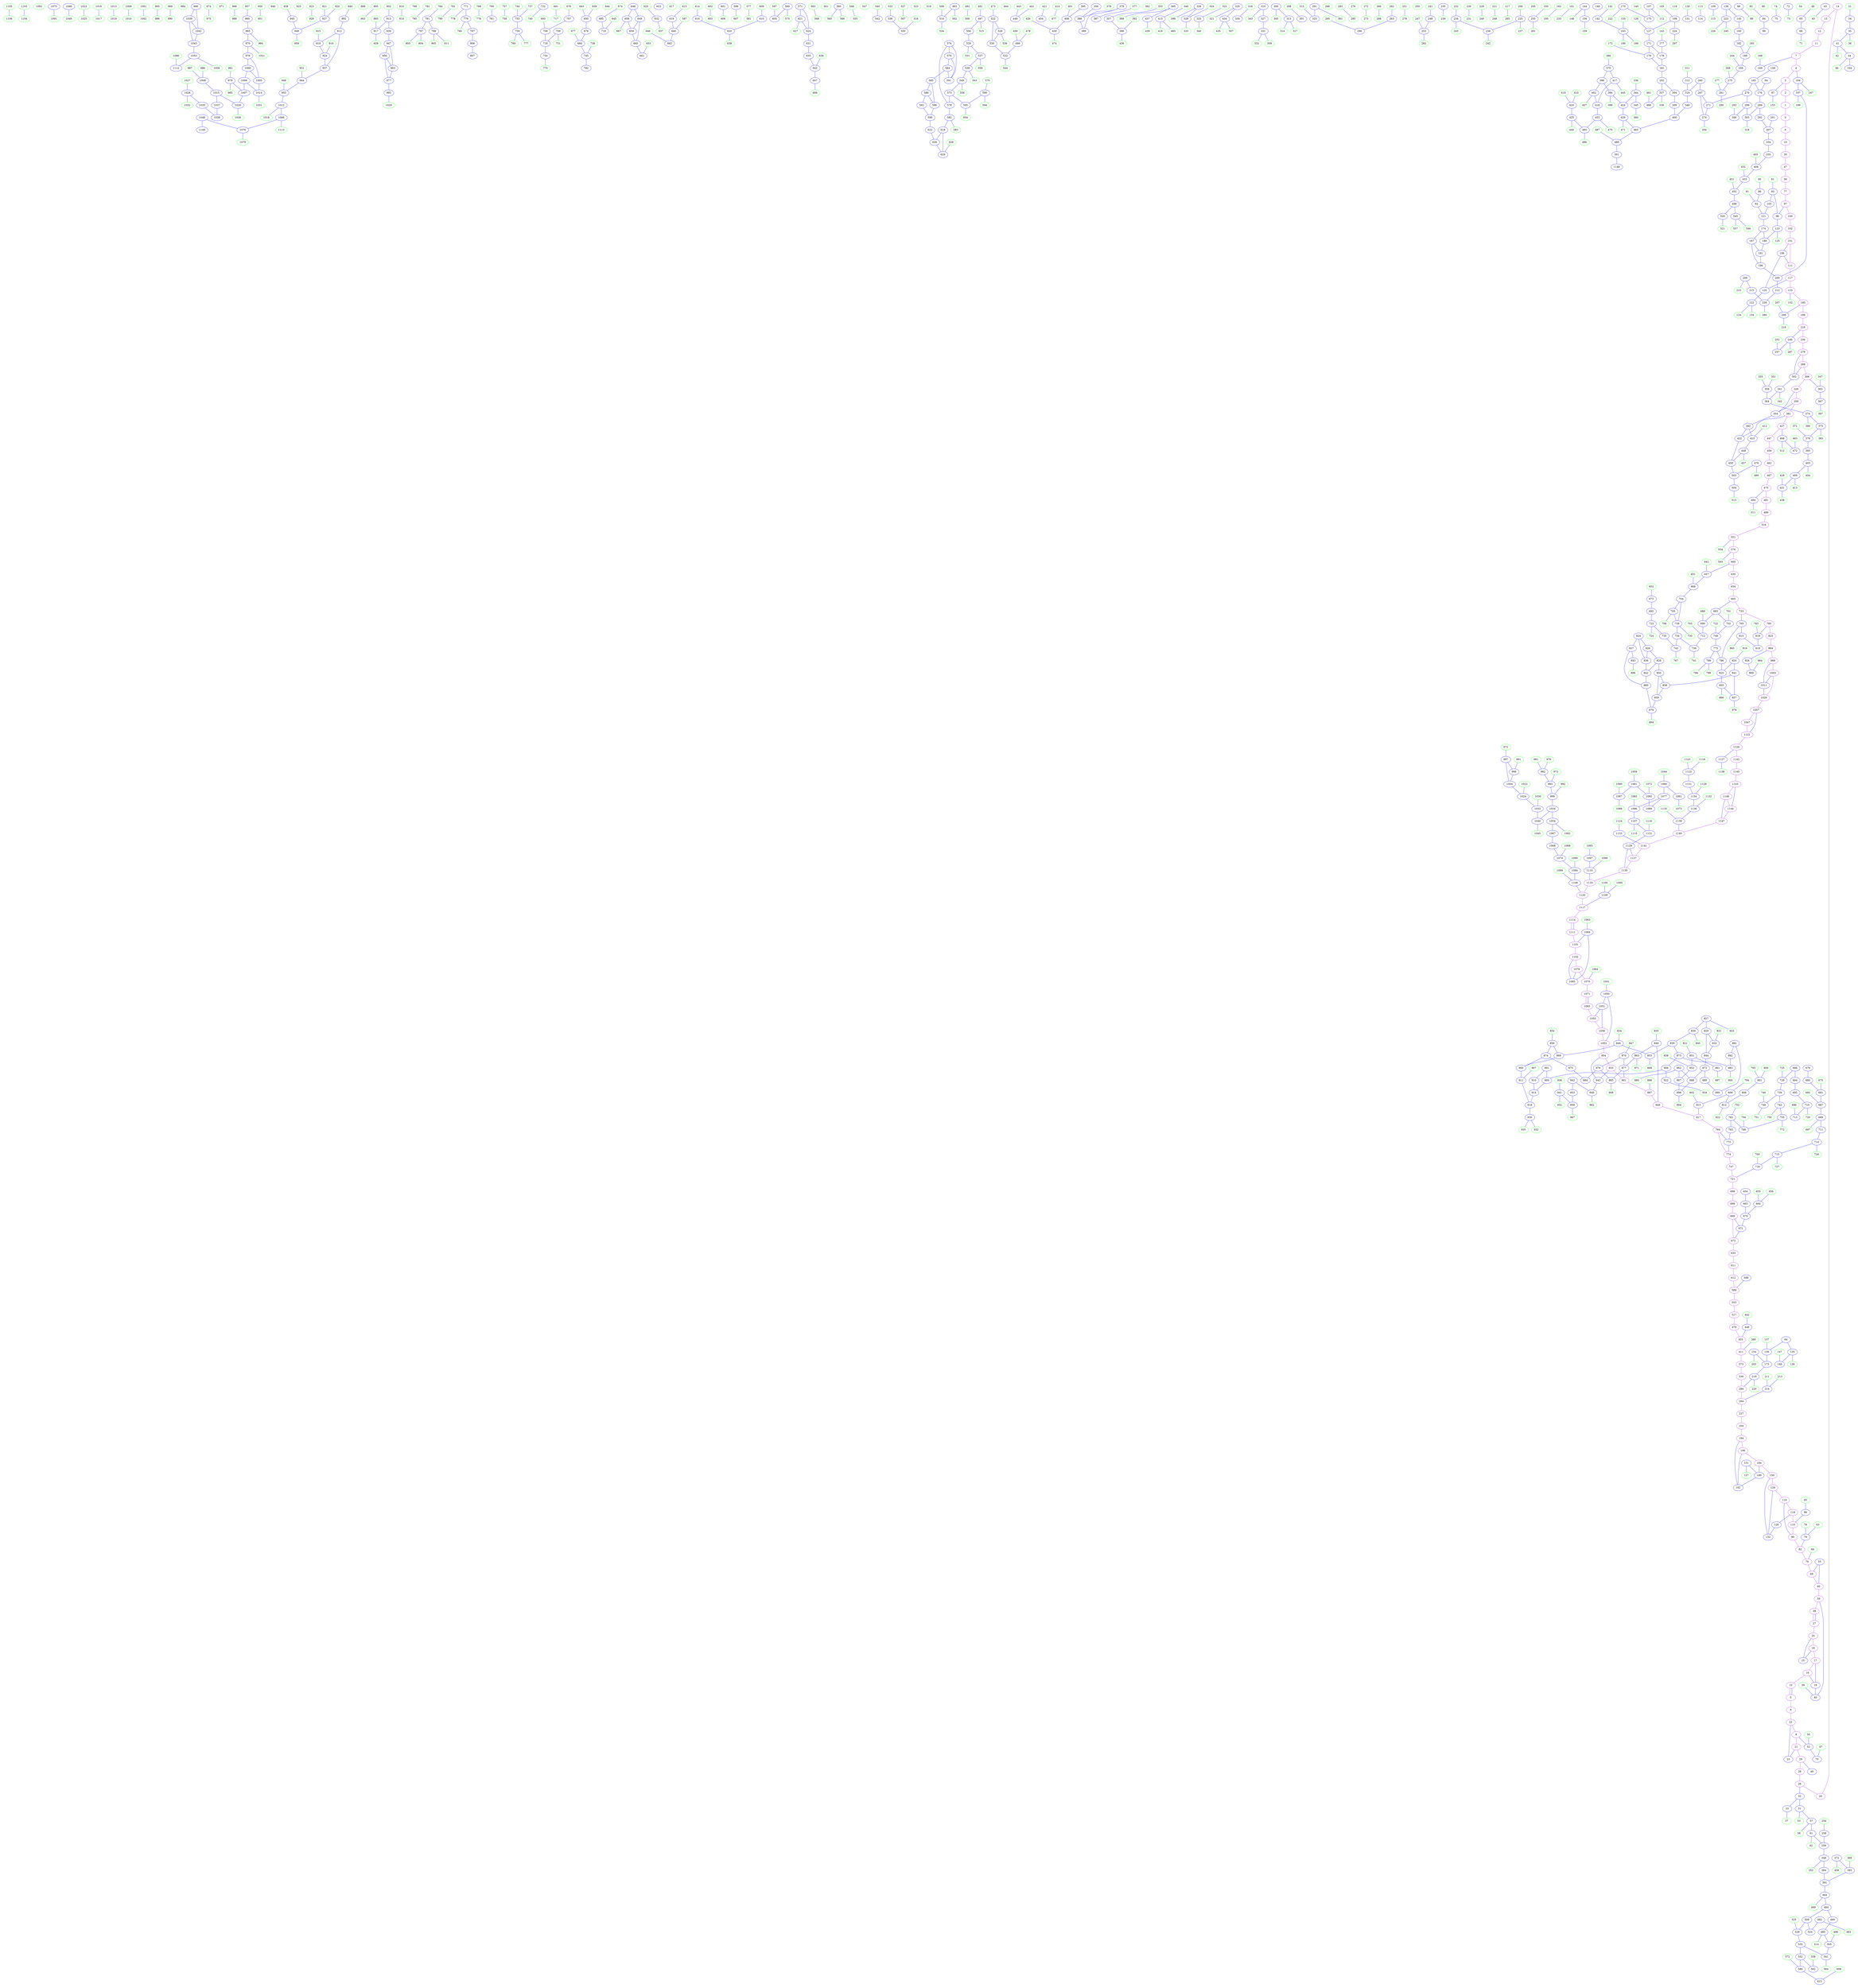 digraph{
subgraph cluster_0 {
color = white
X52Y123I0 [label="0", pos="52,123!", color="purple"]
X52Y133I0 [label="1", pos="52,133!", color="purple"]
X53Y142I0 [label="2", pos="53,142!", color="purple"]
X61Y150I0 [label="3", pos="61,150!", color="purple"]
X64Y157I0 [label="4", pos="64,157!", color="purple"]
X65Y370I0 [label="5", pos="65,370!", color="purple"]
X66Y108I0 [label="6", pos="66,108!", color="purple"]
X66Y167I0 [label="7", pos="66,167!", color="purple"]
X66Y346I0 [label="8", pos="66,346!", color="purple"]
X66Y359I0 [label="9", pos="66,359!", color="purple"]
X67Y108I0 [label="10", pos="67,108!", color="purple"]
X67Y178I0 [label="11", pos="67,178!", color="purple"]
X67Y195I0 [label="12", pos="67,195!", color="purple"]
X67Y214I0 [label="13", pos="67,214!", color="purple"]
X67Y243I0 [label="14", pos="67,243!", color="purple"]
X67Y372I0 [label="15", pos="67,372!", color="purple"]
X70Y376I0 [label="16", pos="70,376!", color="purple"]
X70Y379I0 [label="17", pos="70,379!", color="purple"]
X70Y387I0 [label="18", pos="70,387!", color="purple"]
X71Y377I0 [label="19", pos="71,377!", color="blue"]
X72Y249I0 [label="20", pos="72,249!", color="purple"]
X72Y339I0 [label="21", pos="72,339!", color="purple"]
X72Y344I0 [label="22", pos="72,344!", color="purple"]
X73Y341I0 [label="23", pos="73,341!", color="blue"]
X74Y393I0 [label="24", pos="74,393!", color="purple"]
X75Y391I0 [label="25", pos="75,391!", color="blue"]
X76Y253I0 [label="26", pos="76,253!", color="purple"]
X77Y401I0 [label="27", pos="77,401!", color="purple"]
X78Y313I0 [label="28", pos="78,313!", color="purple"]
X78Y331I0 [label="29", pos="78,331!", color="purple"]
X79Y100I0 [label="30", pos="79,100!", color="purple"]
X79Y202I0 [label="31", pos="79,202!", color="green"]
X79Y249I0 [label="32", pos="79,249!", color="blue"]
X79Y279I0 [label="33", pos="79,279!", color="blue"]
X80Y202I0 [label="34", pos="80,202!", color="blue"]
X81Y201I0 [label="35", pos="81,201!", color="blue"]
X82Y203I0 [label="36", pos="82,203!", color="green"]
X82Y280I0 [label="37", pos="82,280!", color="green"]
X82Y407I0 [label="38", pos="82,407!", color="purple"]
X83Y390I0 [label="39", pos="83,390!", color="green"]
X84Y389I0 [label="40", pos="84,389!", color="blue"]
X85Y197I0 [label="41", pos="85,197!", color="blue"]
X86Y199I0 [label="42", pos="86,199!", color="green"]
X87Y106I0 [label="43", pos="87,106!", color="blue"]
X87Y195I0 [label="44", pos="87,195!", color="blue"]
X88Y109I0 [label="45", pos="88,109!", color="green"]
X88Y197I0 [label="46", pos="88,197!", color="green"]
X90Y86I0 [label="47", pos="90,86!", color="purple"]
X96Y108I0 [label="48", pos="96,108!", color="green"]
X97Y355I0 [label="49", pos="97,355!", color="blue"]
X98Y385I0 [label="50", pos="98,385!", color="green"]
X99Y205I0 [label="51", pos="99,205!", color="blue"]
X99Y383I0 [label="52", pos="99,383!", color="blue"]
X100Y207I0 [label="53", pos="100,207!", color="green"]
X100Y397I0 [label="54", pos="100,397!", color="green"]
X100Y415I0 [label="55", pos="100,415!", color="blue"]
X101Y82I0 [label="56", pos="101,82!", color="purple"]
X101Y203I0 [label="57", pos="101,203!", color="blue"]
X102Y205I0 [label="58", pos="102,205!", color="green"]
X102Y408I0 [label="59", pos="102,408!", color="purple"]
X102Y418I0 [label="60", pos="102,418!", color="purple"]
X103Y201I0 [label="61", pos="103,201!", color="blue"]
X104Y203I0 [label="62", pos="104,203!", color="green"]
X104Y396I0 [label="63", pos="104,396!", color="green"]
X107Y327I0 [label="64", pos="107,327!", color="blue"]
X108Y106I0 [label="65", pos="108,106!", color="blue"]
X108Y107I0 [label="66", pos="108,107!", color="blue"]
X108Y395I0 [label="67", pos="108,395!", color="green"]
X108Y408I0 [label="68", pos="108,408!", color="green"]
X108Y420I0 [label="69", pos="108,420!", color="purple"]
X109Y393I0 [label="70", pos="109,393!", color="blue"]
X110Y109I0 [label="71", pos="110,109!", color="green"]
X111Y245I0 [label="72", pos="111,245!", color="blue"]
X112Y247I0 [label="73", pos="112,247!", color="green"]
X112Y389I0 [label="74", pos="112,389!", color="green"]
X113Y387I0 [label="75", pos="113,387!", color="blue"]
X115Y420I0 [label="76", pos="115,420!", color="purple"]
X116Y82I0 [label="77", pos="116,82!", color="purple"]
X116Y411I0 [label="78", pos="116,411!", color="green"]
X117Y409I0 [label="79", pos="117,409!", color="blue"]
X118Y92I0 [label="80", pos="118,92!", color="green"]
X120Y90I0 [label="81", pos="120,90!", color="green"]
X122Y420I0 [label="82", pos="122,420!", color="purple"]
X124Y301I0 [label="83", pos="124,301!", color="green"]
X125Y299I0 [label="84", pos="125,299!", color="blue"]
X126Y102I0 [label="85", pos="126,102!", color="green"]
X127Y105I0 [label="86", pos="127,105!", color="blue"]
X127Y116I0 [label="87", pos="127,116!", color="blue"]
X130Y393I0 [label="88", pos="130,393!", color="blue"]
X130Y396I0 [label="89", pos="130,396!", color="green"]
X132Y419I0 [label="90", pos="132,419!", color="purple"]
X134Y98I0 [label="91", pos="134,98!", color="green"]
X134Y100I0 [label="92", pos="134,100!", color="blue"]
X135Y84I0 [label="93", pos="135,84!", color="blue"]
X135Y206I0 [label="94", pos="135,206!", color="blue"]
X136Y412I0 [label="95", pos="136,412!", color="green"]
X136Y414I0 [label="96", pos="136,414!", color="blue"]
X137Y78I0 [label="97", pos="137,78!", color="purple"]
X137Y79I0 [label="98", pos="137,79!", color="blue"]
X137Y309I0 [label="99", pos="137,309!", color="blue"]
X138Y73I0 [label="100", pos="138,73!", color="purple"]
X140Y68I0 [label="101", pos="140,68!", color="purple"]
X140Y74I0 [label="102", pos="140,74!", color="purple"]
X142Y87I0 [label="103", pos="142,87!", color="blue"]
X142Y163I0 [label="104", pos="142,163!", color="blue"]
X144Y293I0 [label="105", pos="144,293!", color="green"]
X145Y68I0 [label="106", pos="145,68!", color="blue"]
X145Y153I0 [label="107", pos="145,153!", color="blue"]
X145Y291I0 [label="108", pos="145,291!", color="blue"]
X145Y328I0 [label="109", pos="145,328!", color="blue"]
X145Y424I0 [label="110", pos="145,424!", color="purple"]
X146Y67I0 [label="111", pos="146,67!", color="purple"]
X146Y155I0 [label="112", pos="146,155!", color="green"]
X146Y387I0 [label="113", pos="146,387!", color="green"]
X147Y385I0 [label="114", pos="147,385!", color="blue"]
X148Y328I0 [label="115", pos="148,328!", color="green"]
X149Y433I0 [label="116", pos="149,433!", color="purple"]
X152Y68I0 [label="117", pos="152,68!", color="purple"]
X152Y427I0 [label="118", pos="152,427!", color="purple"]
X153Y330I0 [label="119", pos="153,330!", color="green"]
X154Y72I0 [label="120", pos="154,72!", color="blue"]
X154Y89I0 [label="121", pos="154,89!", color="blue"]
X155Y73I0 [label="122", pos="155,73!", color="blue"]
X155Y81I0 [label="123", pos="155,81!", color="blue"]
X156Y75I0 [label="124", pos="156,75!", color="green"]
X156Y83I0 [label="125", pos="156,83!", color="green"]
X156Y238I0 [label="126", pos="156,238!", color="green"]
X156Y241I0 [label="127", pos="156,241!", color="blue"]
X156Y426I0 [label="128", pos="156,426!", color="blue"]
X156Y431I0 [label="129", pos="156,431!", color="purple"]
X157Y406I0 [label="130", pos="157,406!", color="green"]
X158Y405I0 [label="131", pos="158,405!", color="blue"]
X158Y428I0 [label="132", pos="158,428!", color="blue"]
X159Y67I0 [label="133", pos="159,67!", color="purple"]
X159Y72I0 [label="134", pos="159,72!", color="green"]
X160Y368I0 [label="135", pos="160,368!", color="blue"]
X160Y370I0 [label="136", pos="160,370!", color="green"]
X160Y379I0 [label="137", pos="160,379!", color="green"]
X161Y267I0 [label="138", pos="161,267!", color="blue"]
X161Y377I0 [label="139", pos="161,377!", color="blue"]
X162Y76I0 [label="140", pos="162,76!", color="green"]
X162Y95I0 [label="141", pos="162,95!", color="green"]
X162Y96I0 [label="142", pos="162,96!", color="blue"]
X163Y231I0 [label="143", pos="163,231!", color="green"]
X163Y249I0 [label="144", pos="163,249!", color="blue"]
X163Y265I0 [label="145", pos="163,265!", color="blue"]
X164Y252I0 [label="146", pos="164,252!", color="green"]
X164Y373I0 [label="147", pos="164,373!", color="green"]
X165Y352I0 [label="148", pos="165,352!", color="blue"]
X165Y371I0 [label="149", pos="165,371!", color="blue"]
X165Y433I0 [label="150", pos="165,433!", color="purple"]
X166Y422I0 [label="151", pos="166,422!", color="blue"]
X168Y72I0 [label="152", pos="168,72!", color="green"]
X168Y102I0 [label="153", pos="168,102!", color="green"]
X170Y393I0 [label="154", pos="170,393!", color="blue"]
X171Y102I0 [label="155", pos="171,102!", color="green"]
X171Y245I0 [label="156", pos="171,245!", color="blue"]
X171Y428I0 [label="157", pos="171,428!", color="green"]
X172Y207I0 [label="158", pos="172,207!", color="blue"]
X172Y247I0 [label="159", pos="172,247!", color="green"]
X172Y266I0 [label="160", pos="172,266!", color="blue"]
X172Y372I0 [label="161", pos="172,372!", color="green"]
X173Y71I0 [label="162", pos="173,71!", color="green"]
X173Y99I0 [label="163", pos="173,99!", color="blue"]
X173Y109I0 [label="164", pos="173,109!", color="blue"]
X173Y206I0 [label="165", pos="173,206!", color="blue"]
X174Y101I0 [label="166", pos="174,101!", color="green"]
X174Y111I0 [label="167", pos="174,111!", color="green"]
X174Y115I0 [label="168", pos="174,115!", color="green"]
X174Y116I0 [label="169", pos="174,116!", color="blue"]
X174Y137I0 [label="170", pos="174,137!", color="blue"]
X174Y235I0 [label="171", pos="174,235!", color="blue"]
X174Y239I0 [label="172", pos="174,239!", color="green"]
X174Y392I0 [label="173", pos="174,392!", color="blue"]
X175Y92I0 [label="174", pos="175,92!", color="blue"]
X175Y138I0 [label="175", pos="175,138!", color="blue"]
X175Y203I0 [label="176", pos="175,203!", color="blue"]
X175Y229I0 [label="177", pos="175,229!", color="blue"]
X175Y234I0 [label="178", pos="175,234!", color="blue"]
X175Y236I0 [label="179", pos="175,236!", color="blue"]
X176Y98I0 [label="180", pos="176,98!", color="green"]
X176Y235I0 [label="181", pos="176,235!", color="blue"]
X176Y271I0 [label="182", pos="176,271!", color="blue"]
X176Y275I0 [label="183", pos="176,275!", color="green"]
X176Y431I0 [label="184", pos="176,431!", color="purple"]
X177Y67I0 [label="185", pos="177,67!", color="purple"]
X177Y89I0 [label="186", pos="177,89!", color="blue"]
X177Y93I0 [label="187", pos="177,93!", color="blue"]
X177Y273I0 [label="188", pos="177,273!", color="blue"]
X177Y429I0 [label="189", pos="177,429!", color="blue"]
X178Y433I0 [label="190", pos="178,433!", color="purple"]
X179Y91I0 [label="191", pos="179,91!", color="blue"]
X179Y431I0 [label="192", pos="179,431!", color="blue"]
X180Y248I0 [label="193", pos="180,248!", color="green"]
X181Y433I0 [label="194", pos="181,433!", color="purple"]
X182Y75I0 [label="195", pos="182,75!", color="green"]
X183Y97I0 [label="196", pos="183,97!", color="blue"]
X183Y103I0 [label="197", pos="183,103!", color="blue"]
X184Y66I0 [label="198", pos="184,66!", color="purple"]
X184Y105I0 [label="199", pos="184,105!", color="green"]
X186Y100I0 [label="200", pos="186,100!", color="blue"]
X188Y182I0 [label="201", pos="188,182!", color="blue"]
X188Y234I0 [label="202", pos="188,234!", color="blue"]
X188Y412I0 [label="203", pos="188,412!", color="green"]
X189Y433I0 [label="204", pos="189,433!", color="purple"]
X192Y327I0 [label="205", pos="192,327!", color="green"]
X193Y117I0 [label="206", pos="193,117!", color="blue"]
X194Y76I0 [label="207", pos="194,76!", color="green"]
X194Y78I0 [label="208", pos="194,78!", color="blue"]
X195Y87I0 [label="209", pos="195,87!", color="green"]
X196Y118I0 [label="210", pos="196,118!", color="green"]
X196Y414I0 [label="211", pos="196,414!", color="green"]
X198Y102I0 [label="212", pos="198,102!", color="blue"]
X198Y415I0 [label="213", pos="198,415!", color="green"]
X198Y416I0 [label="214", pos="198,416!", color="blue"]
X199Y112I0 [label="215", pos="199,112!", color="blue"]
X200Y63I0 [label="216", pos="200,63!", color="purple"]
X200Y312I0 [label="217", pos="200,312!", color="green"]
X202Y85I0 [label="218", pos="202,85!", color="green"]
X202Y411I0 [label="219", pos="202,411!", color="blue"]
X202Y414I0 [label="220", pos="202,414!", color="green"]
X204Y116I0 [label="221", pos="204,116!", color="green"]
X204Y123I0 [label="222", pos="204,123!", color="green"]
X205Y306I0 [label="223", pos="205,306!", color="blue"]
X205Y322I0 [label="224", pos="205,322!", color="blue"]
X206Y93I0 [label="225", pos="206,93!", color="blue"]
X206Y308I0 [label="226", pos="206,308!", color="green"]
X206Y433I0 [label="227", pos="206,433!", color="purple"]
X207Y108I0 [label="228", pos="207,108!", color="blue"]
X208Y74I0 [label="229", pos="208,74!", color="green"]
X208Y84I0 [label="230", pos="208,84!", color="green"]
X208Y85I0 [label="231", pos="208,85!", color="green"]
X208Y101I0 [label="232", pos="208,101!", color="green"]
X208Y397I0 [label="233", pos="208,397!", color="green"]
X209Y99I0 [label="234", pos="209,99!", color="blue"]
X209Y151I0 [label="235", pos="209,151!", color="blue"]
X210Y62I0 [label="236", pos="210,62!", color="purple"]
X210Y92I0 [label="237", pos="210,92!", color="green"]
X210Y98I0 [label="238", pos="210,98!", color="blue"]
X210Y153I0 [label="239", pos="210,153!", color="green"]
X212Y77I0 [label="240", pos="212,77!", color="green"]
X212Y88I0 [label="241", pos="212,88!", color="green"]
X212Y98I0 [label="242", pos="212,98!", color="green"]
X212Y100I0 [label="243", pos="212,100!", color="green"]
X212Y292I0 [label="244", pos="212,292!", color="green"]
X212Y308I0 [label="245", pos="212,308!", color="green"]
X213Y71I0 [label="246", pos="213,71!", color="blue"]
X213Y96I0 [label="247", pos="213,96!", color="green"]
X214Y118I0 [label="248", pos="214,118!", color="green"]
X215Y88I0 [label="249", pos="215,88!", color="blue"]
X215Y104I0 [label="250", pos="215,104!", color="green"]
X215Y323I0 [label="251", pos="215,323!", color="green"]
X217Y80I0 [label="252", pos="217,80!", color="green"]
X217Y97I0 [label="253", pos="217,97!", color="blue"]
X217Y154I0 [label="254", pos="217,154!", color="green"]
X217Y252I0 [label="255", pos="217,252!", color="blue"]
X217Y291I0 [label="256", pos="217,291!", color="blue"]
X218Y80I0 [label="257", pos="218,80!", color="blue"]
X218Y154I0 [label="258", pos="218,154!", color="blue"]
X218Y156I0 [label="259", pos="218,156!", color="blue"]
X218Y208I0 [label="260", pos="218,208!", color="blue"]
X218Y254I0 [label="261", pos="218,254!", color="green"]
X218Y309I0 [label="262", pos="218,309!", color="green"]
X219Y307I0 [label="263", pos="219,307!", color="blue"]
X219Y434I0 [label="264", pos="219,434!", color="purple"]
X220Y317I0 [label="265", pos="220,317!", color="green"]
X222Y91I0 [label="266", pos="222,91!", color="green"]
X223Y204I0 [label="267", pos="223,204!", color="blue"]
X224Y92I0 [label="268", pos="224,92!", color="green"]
X224Y305I0 [label="269", pos="224,305!", color="green"]
X225Y200I0 [label="270", pos="225,200!", color="blue"]
X225Y202I0 [label="271", pos="225,202!", color="blue"]
X226Y94I0 [label="272", pos="226,94!", color="green"]
X226Y97I0 [label="273", pos="226,97!", color="green"]
X226Y204I0 [label="274", pos="226,204!", color="blue"]
X226Y300I0 [label="275", pos="226,300!", color="blue"]
X228Y267I0 [label="276", pos="228,267!", color="green"]
X229Y304I0 [label="277", pos="229,304!", color="green"]
X229Y324I0 [label="278", pos="229,324!", color="green"]
X230Y62I0 [label="279", pos="230,62!", color="purple"]
X230Y112I0 [label="280", pos="230,112!", color="green"]
X230Y304I0 [label="281", pos="230,304!", color="blue"]
X232Y100I0 [label="282", pos="232,100!", color="green"]
X232Y109I0 [label="283", pos="232,109!", color="green"]
X232Y434I0 [label="284", pos="232,434!", color="purple"]
X235Y109I0 [label="285", pos="235,109!", color="green"]
X235Y289I0 [label="286", pos="235,289!", color="green"]
X236Y88I0 [label="287", pos="236,88!", color="green"]
X237Y61I0 [label="288", pos="237,61!", color="purple"]
X237Y190I0 [label="289", pos="237,190!", color="blue"]
X237Y314I0 [label="290", pos="237,314!", color="green"]
X237Y349I0 [label="291", pos="237,349!", color="blue"]
X238Y182I0 [label="292", pos="238,182!", color="blue"]
X238Y200I0 [label="293", pos="238,200!", color="green"]
X238Y207I0 [label="294", pos="238,207!", color="green"]
X238Y317I0 [label="295", pos="238,317!", color="green"]
X238Y321I0 [label="296", pos="238,321!", color="blue"]
X238Y332I0 [label="297", pos="238,332!", color="green"]
X238Y417I0 [label="298", pos="238,417!", color="green"]
X239Y197I0 [label="299", pos="239,197!", color="blue"]
X239Y340I0 [label="300", pos="239,340!", color="blue"]
X239Y415I0 [label="301", pos="239,415!", color="blue"]
X240Y67I0 [label="302", pos="240,67!", color="blue"]
X240Y195I0 [label="303", pos="240,195!", color="blue"]
X240Y233I0 [label="304", pos="240,233!", color="blue"]
X240Y343I0 [label="305", pos="240,343!", color="green"]
X241Y56I0 [label="306", pos="241,56!", color="purple"]
X241Y177I0 [label="307", pos="241,177!", color="blue"]
X241Y199I0 [label="308", pos="241,199!", color="blue"]
X241Y228I0 [label="309", pos="241,228!", color="blue"]
X242Y82I0 [label="310", pos="242,82!", color="blue"]
X242Y218I0 [label="311", pos="242,218!", color="green"]
X242Y220I0 [label="312", pos="242,220!", color="blue"]
X242Y340I0 [label="313", pos="242,340!", color="blue"]
X242Y342I0 [label="314", pos="242,342!", color="green"]
X242Y344I0 [label="315", pos="242,344!", color="green"]
X242Y378I0 [label="316", pos="242,378!", color="green"]
X243Y339I0 [label="317", pos="243,339!", color="green"]
X244Y192I0 [label="318", pos="244,192!", color="green"]
X244Y220I0 [label="319", pos="244,220!", color="blue"]
X244Y250I0 [label="320", pos="244,250!", color="blue"]
X244Y252I0 [label="321", pos="244,252!", color="green"]
X244Y317I0 [label="322", pos="244,317!", color="green"]
X244Y346I0 [label="323", pos="244,346!", color="blue"]
X246Y170I0 [label="324", pos="246,170!", color="green"]
X246Y315I0 [label="325", pos="246,315!", color="blue"]
X247Y51I0 [label="326", pos="247,51!", color="purple"]
X247Y106I0 [label="327", pos="247,106!", color="blue"]
X247Y166I0 [label="328", pos="247,166!", color="blue"]
X247Y167I0 [label="329", pos="247,167!", color="blue"]
X247Y385I0 [label="330", pos="247,385!", color="blue"]
X248Y107I0 [label="331", pos="248,107!", color="blue"]
X248Y110I0 [label="332", pos="248,110!", color="green"]
X248Y169I0 [label="333", pos="248,169!", color="green"]
X249Y174I0 [label="334", pos="249,174!", color="blue"]
X250Y175I0 [label="335", pos="250,175!", color="blue"]
X250Y209I0 [label="336", pos="250,209!", color="green"]
X250Y244I0 [label="337", pos="250,244!", color="blue"]
X250Y246I0 [label="338", pos="250,246!", color="green"]
X250Y443I0 [label="339", pos="250,443!", color="purple"]
X251Y327I0 [label="340", pos="251,327!", color="green"]
X252Y75I0 [label="341", pos="252,75!", color="blue"]
X252Y78I0 [label="342", pos="252,78!", color="green"]
X252Y88I0 [label="343", pos="252,88!", color="green"]
X252Y207I0 [label="344", pos="252,207!", color="blue"]
X253Y205I0 [label="345", pos="253,205!", color="blue"]
X254Y221I0 [label="346", pos="254,221!", color="blue"]
X255Y61I0 [label="347", pos="255,61!", color="green"]
X255Y147I0 [label="348", pos="255,147!", color="blue"]
X255Y183I0 [label="349", pos="255,183!", color="green"]
X256Y50I0 [label="350", pos="256,50!", color="purple"]
X256Y91I0 [label="351", pos="256,91!", color="green"]
X256Y149I0 [label="352", pos="256,149!", color="green"]
X256Y413I0 [label="353", pos="256,413!", color="green"]
X257Y53I0 [label="354", pos="257,53!", color="blue"]
X257Y86I0 [label="355", pos="257,86!", color="green"]
X257Y371I0 [label="356", pos="257,371!", color="blue"]
X257Y411I0 [label="357", pos="257,411!", color="blue"]
X258Y87I0 [label="358", pos="258,87!", color="blue"]
X258Y96I0 [label="359", pos="258,96!", color="green"]
X258Y206I0 [label="360", pos="258,206!", color="green"]
X258Y364I0 [label="361", pos="258,364!", color="green"]
X258Y427I0 [label="362", pos="258,427!", color="green"]
X259Y67I0 [label="363", pos="259,67!", color="blue"]
X259Y86I0 [label="364", pos="259,86!", color="blue"]
X259Y121I0 [label="365", pos="259,121!", color="blue"]
X259Y192I0 [label="366", pos="259,192!", color="green"]
X260Y68I0 [label="367", pos="260,68!", color="blue"]
X260Y124I0 [label="368", pos="260,124!", color="green"]
X260Y150I0 [label="369", pos="260,150!", color="green"]
X260Y193I0 [label="370", pos="260,193!", color="blue"]
X261Y98I0 [label="371", pos="261,98!", color="green"]
X261Y154I0 [label="372", pos="261,154!", color="blue"]
X261Y447I0 [label="373", pos="261,447!", color="purple"]
X262Y92I0 [label="374", pos="262,92!", color="blue"]
X262Y94I0 [label="375", pos="262,94!", color="blue"]
X262Y98I0 [label="376", pos="262,98!", color="blue"]
X262Y271I0 [label="377", pos="262,271!", color="green"]
X262Y349I0 [label="378", pos="262,349!", color="green"]
X262Y384I0 [label="379", pos="262,384!", color="blue"]
X262Y428I0 [label="380", pos="262,428!", color="green"]
X263Y49I0 [label="381", pos="263,49!", color="purple"]
X263Y59I0 [label="382", pos="263,59!", color="blue"]
X263Y94I0 [label="383", pos="263,94!", color="green"]
X263Y145I0 [label="384", pos="263,145!", color="blue"]
X263Y150I0 [label="385", pos="263,150!", color="blue"]
X263Y199I0 [label="386", pos="263,199!", color="blue"]
X263Y269I0 [label="387", pos="263,269!", color="blue"]
X263Y379I0 [label="388", pos="263,379!", color="blue"]
X263Y385I0 [label="389", pos="263,385!", color="blue"]
X264Y90I0 [label="390", pos="264,90!", color="green"]
X264Y149I0 [label="391", pos="264,149!", color="blue"]
X264Y425I0 [label="392", pos="264,425!", color="green"]
X265Y103I0 [label="393", pos="265,103!", color="blue"]
X265Y209I0 [label="394", pos="265,209!", color="blue"]
X265Y340I0 [label="395", pos="265,340!", color="blue"]
X265Y423I0 [label="396", pos="265,423!", color="blue"]
X266Y89I0 [label="397", pos="266,89!", color="green"]
X266Y162I0 [label="398", pos="266,162!", color="green"]
X266Y206I0 [label="399", pos="266,206!", color="green"]
X266Y231I0 [label="400", pos="266,231!", color="blue"]
X266Y352I0 [label="401", pos="266,352!", color="green"]
X267Y202I0 [label="402", pos="267,202!", color="blue"]
X268Y102I0 [label="403", pos="268,102!", color="blue"]
X268Y103I0 [label="404", pos="268,103!", color="green"]
X268Y174I0 [label="405", pos="268,174!", color="green"]
X268Y176I0 [label="406", pos="268,176!", color="blue"]
X268Y204I0 [label="407", pos="268,204!", color="green"]
X268Y352I0 [label="408", pos="268,352!", color="blue"]
X269Y101I0 [label="409", pos="269,101!", color="blue"]
X269Y208I0 [label="410", pos="269,208!", color="green"]
X269Y447I0 [label="411", pos="269,447!", color="purple"]
X270Y69I0 [label="412", pos="270,69!", color="green"]
X270Y103I0 [label="413", pos="270,103!", color="green"]
X270Y160I0 [label="414", pos="270,160!", color="green"]
X270Y186I0 [label="415", pos="270,186!", color="blue"]
X270Y188I0 [label="416", pos="270,188!", color="green"]
X270Y194I0 [label="417", pos="270,194!", color="blue"]
X270Y198I0 [label="418", pos="270,198!", color="blue"]
X270Y207I0 [label="419", pos="270,207!", color="green"]
X270Y208I0 [label="420", pos="270,208!", color="blue"]
X270Y295I0 [label="421", pos="270,295!", color="green"]
X271Y58I0 [label="422", pos="271,58!", color="blue"]
X271Y67I0 [label="423", pos="271,67!", color="blue"]
X271Y221I0 [label="424", pos="271,221!", color="blue"]
X272Y210I0 [label="425", pos="272,210!", color="blue"]
X272Y363I0 [label="426", pos="272,363!", color="green"]
X273Y49I0 [label="427", pos="273,49!", color="purple"]
X273Y87I0 [label="428", pos="273,87!", color="green"]
X273Y224I0 [label="429", pos="273,224!", color="blue"]
X273Y361I0 [label="430", pos="273,361!", color="blue"]
X274Y88I0 [label="431", pos="274,88!", color="blue"]
X274Y176I0 [label="432", pos="274,176!", color="green"]
X274Y178I0 [label="433", pos="274,178!", color="blue"]
X274Y263I0 [label="434", pos="274,263!", color="blue"]
X274Y266I0 [label="435", pos="274,266!", color="green"]
X274Y442I0 [label="436", pos="274,442!", color="green"]
X275Y107I0 [label="437", pos="275,107!", color="blue"]
X276Y88I0 [label="438", pos="276,88!", color="green"]
X276Y109I0 [label="439", pos="276,109!", color="green"]
X276Y210I0 [label="440", pos="276,210!", color="green"]
X277Y77I0 [label="441", pos="277,77!", color="green"]
X277Y436I0 [label="442", pos="277,436!", color="green"]
X278Y81I0 [label="443", pos="278,81!", color="green"]
X278Y87I0 [label="444", pos="278,87!", color="green"]
X278Y198I0 [label="445", pos="278,198!", color="green"]
X278Y436I0 [label="446", pos="278,436!", color="blue"]
X279Y45I0 [label="447", pos="279,45!", color="purple"]
X279Y70I0 [label="448", pos="279,70!", color="blue"]
X279Y79I0 [label="449", pos="279,79!", color="blue"]
X280Y69I0 [label="450", pos="280,69!", color="blue"]
X280Y176I0 [label="451", pos="280,176!", color="green"]
X280Y179I0 [label="452", pos="280,179!", color="blue"]
X281Y212I0 [label="453", pos="281,212!", color="blue"]
X281Y357I0 [label="454", pos="281,357!", color="blue"]
X281Y447I0 [label="455", pos="281,447!", color="purple"]
X282Y48I0 [label="456", pos="282,48!", color="purple"]
X282Y74I0 [label="457", pos="282,74!", color="green"]
X282Y156I0 [label="458", pos="282,156!", color="green"]
X282Y202I0 [label="459", pos="282,202!", color="green"]
X282Y219I0 [label="460", pos="282,219!", color="blue"]
X282Y264I0 [label="461", pos="282,264!", color="green"]
X283Y41I0 [label="462", pos="283,41!", color="purple"]
X283Y54I0 [label="463", pos="283,54!", color="green"]
X283Y143I0 [label="464", pos="283,143!", color="blue"]
X283Y236I0 [label="465", pos="283,236!", color="blue"]
X283Y260I0 [label="466", pos="283,260!", color="blue"]
X284Y44I0 [label="467", pos="284,44!", color="purple"]
X284Y60I0 [label="468", pos="284,60!", color="blue"]
X284Y145I0 [label="469", pos="284,145!", color="green"]
X284Y212I0 [label="470", pos="284,212!", color="green"]
X284Y228I0 [label="471", pos="284,228!", color="green"]
X286Y59I0 [label="472", pos="286,59!", color="blue"]
X286Y230I0 [label="473", pos="286,230!", color="green"]
X286Y377I0 [label="474", pos="286,377!", color="green"]
X288Y42I0 [label="475", pos="288,42!", color="purple"]
X288Y98I0 [label="476", pos="288,98!", color="blue"]
X288Y168I0 [label="477", pos="288,168!", color="green"]
X288Y214I0 [label="478", pos="288,214!", color="green"]
X288Y448I0 [label="479", pos="288,448!", color="purple"]
X289Y98I0 [label="480", pos="289,98!", color="green"]
X290Y35I0 [label="481", pos="290,35!", color="purple"]
X290Y128I0 [label="482", pos="290,128!", color="blue"]
X290Y130I0 [label="483", pos="290,130!", color="green"]
X290Y140I0 [label="484", pos="290,140!", color="blue"]
X290Y201I0 [label="485", pos="290,201!", color="green"]
X290Y228I0 [label="486", pos="290,228!", color="green"]
X290Y247I0 [label="487", pos="290,247!", color="green"]
X291Y245I0 [label="488", pos="291,245!", color="blue"]
X292Y36I0 [label="489", pos="292,36!", color="purple"]
X292Y142I0 [label="490", pos="292,142!", color="blue"]
X292Y171I0 [label="491", pos="292,171!", color="green"]
X292Y225I0 [label="492", pos="292,225!", color="green"]
X292Y410I0 [label="493", pos="292,410!", color="blue"]
X293Y46I0 [label="494", pos="293,46!", color="blue"]
X293Y143I0 [label="495", pos="293,143!", color="blue"]
X293Y148I0 [label="496", pos="293,148!", color="green"]
X293Y169I0 [label="497", pos="293,169!", color="blue"]
X293Y190I0 [label="498", pos="293,190!", color="blue"]
X293Y218I0 [label="499", pos="293,218!", color="blue"]
X293Y225I0 [label="500", pos="293,225!", color="green"]
X293Y246I0 [label="501", pos="293,246!", color="blue"]
X293Y410I0 [label="502", pos="293,410!", color="green"]
X294Y87I0 [label="503", pos="294,87!", color="blue"]
X294Y104I0 [label="504", pos="294,104!", color="blue"]
X294Y148I0 [label="505", pos="294,148!", color="blue"]
X294Y166I0 [label="506", pos="294,166!", color="blue"]
X294Y294I0 [label="507", pos="294,294!", color="green"]
X294Y420I0 [label="508", pos="294,420!", color="green"]
X295Y135I0 [label="509", pos="295,135!", color="blue"]
X295Y417I0 [label="510", pos="295,417!", color="blue"]
X296Y47I0 [label="511", pos="296,47!", color="green"]
X296Y76I0 [label="512", pos="296,76!", color="green"]
X296Y104I0 [label="513", pos="296,104!", color="green"]
X296Y143I0 [label="514", pos="296,143!", color="green"]
X296Y172I0 [label="515", pos="296,172!", color="green"]
X296Y284I0 [label="516", pos="296,284!", color="green"]
X296Y449I0 [label="517", pos="296,449!", color="purple"]
X298Y37I0 [label="518", pos="298,37!", color="purple"]
X298Y182I0 [label="519", pos="298,182!", color="green"]
X298Y204I0 [label="520", pos="298,204!", color="blue"]
X299Y204I0 [label="521", pos="299,204!", color="green"]
X299Y242I0 [label="522", pos="299,242!", color="blue"]
X300Y78I0 [label="523", pos="300,78!", color="green"]
X300Y112I0 [label="524", pos="300,112!", color="blue"]
X300Y147I0 [label="525", pos="300,147!", color="green"]
X300Y243I0 [label="526", pos="300,243!", color="blue"]
X301Y49I0 [label="527", pos="301,49!", color="green"]
X301Y145I0 [label="528", pos="301,145!", color="blue"]
X301Y169I0 [label="529", pos="301,169!", color="blue"]
X301Y242I0 [label="530", pos="301,242!", color="blue"]
X302Y166I0 [label="531", pos="302,166!", color="green"]
X302Y241I0 [label="532", pos="302,241!", color="blue"]
X302Y365I0 [label="533", pos="302,365!", color="green"]
X302Y448I0 [label="534", pos="302,448!", color="green"]
X303Y146I0 [label="535", pos="303,146!", color="blue"]
X303Y363I0 [label="536", pos="303,363!", color="blue"]
X304Y178I0 [label="537", pos="304,178!", color="blue"]
X304Y183I0 [label="538", pos="304,183!", color="blue"]
X304Y258I0 [label="539", pos="304,258!", color="green"]
X304Y275I0 [label="540", pos="304,275!", color="green"]
X305Y159I0 [label="541", pos="305,159!", color="blue"]
X305Y273I0 [label="542", pos="305,273!", color="blue"]
X306Y184I0 [label="543", pos="306,184!", color="green"]
X306Y246I0 [label="544", pos="306,246!", color="green"]
X307Y209I0 [label="545", pos="307,209!", color="blue"]
X307Y216I0 [label="546", pos="307,216!", color="green"]
X307Y253I0 [label="547", pos="307,253!", color="green"]
X308Y54I0 [label="548", pos="308,54!", color="green"]
X308Y191I0 [label="549", pos="308,191!", color="blue"]
X308Y370I0 [label="550", pos="308,370!", color="blue"]
X309Y37I0 [label="551", pos="309,37!", color="purple"]
X309Y135I0 [label="552", pos="309,135!", color="blue"]
X309Y450I0 [label="553", pos="309,450!", color="purple"]
X310Y40I0 [label="554", pos="310,40!", color="green"]
X310Y54I0 [label="555", pos="310,54!", color="green"]
X310Y200I0 [label="556", pos="310,200!", color="green"]
X310Y217I0 [label="557", pos="310,217!", color="green"]
X312Y93I0 [label="558", pos="312,93!", color="green"]
X312Y187I0 [label="559", pos="312,187!", color="green"]
X312Y238I0 [label="560", pos="312,238!", color="blue"]
X314Y42I0 [label="561", pos="314,42!", color="green"]
X314Y91I0 [label="562", pos="314,91!", color="blue"]
X314Y131I0 [label="563", pos="314,131!", color="green"]
X314Y176I0 [label="564", pos="314,176!", color="green"]
X314Y231I0 [label="565", pos="314,231!", color="green"]
X314Y257I0 [label="566", pos="314,257!", color="green"]
X316Y65I0 [label="567", pos="316,65!", color="green"]
X316Y135I0 [label="568", pos="316,135!", color="green"]
X316Y343I0 [label="569", pos="316,343!", color="blue"]
X317Y186I0 [label="570", pos="317,186!", color="green"]
X318Y57I0 [label="571", pos="318,57!", color="blue"]
X318Y167I0 [label="572", pos="318,167!", color="green"]
X318Y202I0 [label="573", pos="318,202!", color="blue"]
X318Y219I0 [label="574", pos="318,219!", color="blue"]
X318Y344I0 [label="575", pos="318,344!", color="green"]
X319Y37I0 [label="576", pos="319,37!", color="purple"]
X319Y178I0 [label="577", pos="319,178!", color="green"]
X319Y203I0 [label="578", pos="319,203!", color="blue"]
X319Y227I0 [label="579", pos="319,227!", color="blue"]
X320Y165I0 [label="580", pos="320,165!", color="blue"]
X320Y185I0 [label="581", pos="320,185!", color="green"]
X320Y204I0 [label="582", pos="320,204!", color="blue"]
X320Y208I0 [label="583", pos="320,208!", color="green"]
X320Y229I0 [label="584", pos="320,229!", color="blue"]
X320Y230I0 [label="585", pos="320,230!", color="blue"]
X320Y235I0 [label="586", pos="320,235!", color="blue"]
X320Y258I0 [label="587", pos="320,258!", color="green"]
X320Y440I0 [label="588", pos="320,440!", color="blue"]
X320Y453I0 [label="589", pos="320,453!", color="purple"]
X321Y191I0 [label="590", pos="321,191!", color="blue"]
X321Y224I0 [label="591", pos="321,224!", color="blue"]
X321Y236I0 [label="592", pos="321,236!", color="blue"]
X322Y40I0 [label="593", pos="322,40!", color="green"]
X322Y188I0 [label="594", pos="322,188!", color="green"]
X322Y195I0 [label="595", pos="322,195!", color="blue"]
X322Y233I0 [label="596", pos="322,233!", color="blue"]
X322Y390I0 [label="597", pos="322,390!", color="green"]
X323Y141I0 [label="598", pos="323,141!", color="blue"]
X323Y236I0 [label="599", pos="323,236!", color="blue"]
X324Y37I0 [label="600", pos="324,37!", color="purple"]
X324Y94I0 [label="601", pos="324,94!", color="blue"]
X324Y123I0 [label="602", pos="324,123!", color="green"]
X324Y128I0 [label="603", pos="324,128!", color="green"]
X324Y196I0 [label="604", pos="324,196!", color="green"]
X324Y387I0 [label="605", pos="324,387!", color="blue"]
X326Y94I0 [label="606", pos="326,94!", color="green"]
X326Y140I0 [label="607", pos="326,140!", color="green"]
X326Y181I0 [label="608", pos="326,181!", color="green"]
X326Y301I0 [label="609", pos="326,301!", color="green"]
X326Y304I0 [label="610", pos="326,304!", color="blue"]
X326Y456I0 [label="611", pos="326,456!", color="purple"]
X326Y457I0 [label="612", pos="326,457!", color="purple"]
X327Y179I0 [label="613", pos="327,179!", color="blue"]
X327Y298I0 [label="614", pos="327,298!", color="green"]
X328Y265I0 [label="615", pos="328,265!", color="green"]
X328Y297I0 [label="616", pos="328,297!", color="blue"]
X329Y103I0 [label="617", pos="329,103!", color="green"]
X329Y217I0 [label="618", pos="329,217!", color="blue"]
X329Y263I0 [label="619", pos="329,263!", color="blue"]
X329Y303I0 [label="620", pos="329,303!", color="blue"]
X330Y68I0 [label="621", pos="330,68!", color="blue"]
X330Y243I0 [label="622", pos="330,243!", color="blue"]
X330Y357I0 [label="623", pos="330,357!", color="blue"]
X331Y77I0 [label="624", pos="331,77!", color="blue"]
X331Y211I0 [label="625", pos="331,211!", color="green"]
X331Y224I0 [label="626", pos="331,224!", color="blue"]
X332Y68I0 [label="627", pos="332,68!", color="green"]
X332Y214I0 [label="628", pos="332,214!", color="green"]
X332Y216I0 [label="629", pos="332,216!", color="blue"]
X333Y37I0 [label="630", pos="333,37!", color="purple"]
X333Y82I0 [label="631", pos="333,82!", color="blue"]
X333Y207I0 [label="632", pos="333,207!", color="blue"]
X333Y455I0 [label="633", pos="333,455!", color="purple"]
X334Y37I0 [label="634", pos="334,37!", color="purple"]
X334Y90I0 [label="635", pos="334,90!", color="blue"]
X334Y106I0 [label="636", pos="334,106!", color="green"]
X334Y211I0 [label="637", pos="334,211!", color="green"]
X334Y321I0 [label="638", pos="334,321!", color="green"]
X335Y189I0 [label="639", pos="335,189!", color="green"]
X335Y293I0 [label="640", pos="335,293!", color="blue"]
X336Y42I0 [label="641", pos="336,42!", color="green"]
X336Y106I0 [label="642", pos="336,106!", color="blue"]
X336Y197I0 [label="643", pos="336,197!", color="green"]
X336Y212I0 [label="644", pos="336,212!", color="green"]
X336Y231I0 [label="645", pos="336,231!", color="green"]
X336Y321I0 [label="646", pos="336,321!", color="green"]
X337Y111I0 [label="647", pos="337,111!", color="blue"]
X337Y154I0 [label="648", pos="337,154!", color="blue"]
X337Y158I0 [label="649", pos="337,158!", color="blue"]
X337Y195I0 [label="650", pos="337,195!", color="blue"]
X338Y56I0 [label="651", pos="338,56!", color="green"]
X338Y77I0 [label="652", pos="338,77!", color="green"]
X338Y163I0 [label="653", pos="338,163!", color="green"]
X338Y419I0 [label="654", pos="338,419!", color="blue"]
X338Y431I0 [label="655", pos="338,431!", color="green"]
X338Y438I0 [label="656", pos="338,438!", color="green"]
X339Y51I0 [label="657", pos="339,51!", color="blue"]
X339Y154I0 [label="658", pos="339,154!", color="blue"]
X339Y156I0 [label="659", pos="339,156!", color="blue"]
X339Y160I0 [label="660", pos="339,160!", color="blue"]
X339Y161I0 [label="661", pos="339,161!", color="blue"]
X339Y327I0 [label="662", pos="339,327!", color="blue"]
X339Y424I0 [label="663", pos="339,424!", color="blue"]
X339Y434I0 [label="664", pos="339,434!", color="blue"]
X340Y37I0 [label="665", pos="340,37!", color="purple"]
X340Y110I0 [label="666", pos="340,110!", color="green"]
X340Y144I0 [label="667", pos="340,144!", color="green"]
X341Y56I0 [label="668", pos="341,56!", color="blue"]
X341Y448I0 [label="669", pos="341,448!", color="purple"]
X342Y432I0 [label="670", pos="342,432!", color="blue"]
X342Y449I0 [label="671", pos="342,449!", color="blue"]
X342Y451I0 [label="672", pos="342,451!", color="purple"]
X343Y83I0 [label="673", pos="343,83!", color="blue"]
X343Y233I0 [label="674", pos="343,233!", color="green"]
X343Y389I0 [label="675", pos="343,389!", color="green"]
X344Y111I0 [label="676", pos="344,111!", color="green"]
X344Y211I0 [label="677", pos="344,211!", color="green"]
X345Y207I0 [label="678", pos="345,207!", color="blue"]
X345Y367I0 [label="679", pos="345,367!", color="blue"]
X345Y379I0 [label="680", pos="345,379!", color="blue"]
X345Y387I0 [label="681", pos="345,387!", color="blue"]
X345Y394I0 [label="682", pos="345,394!", color="green"]
X346Y41I0 [label="683", pos="346,41!", color="blue"]
X346Y209I0 [label="684", pos="346,209!", color="blue"]
X346Y236I0 [label="685", pos="346,236!", color="blue"]
X346Y275I0 [label="686", pos="346,275!", color="blue"]
X346Y394I0 [label="687", pos="346,394!", color="blue"]
X347Y52I0 [label="688", pos="347,52!", color="green"]
X347Y409I0 [label="689", pos="347,409!", color="blue"]
X348Y52I0 [label="690", pos="348,52!", color="blue"]
X348Y76I0 [label="691", pos="348,76!", color="green"]
X348Y94I0 [label="692", pos="348,94!", color="blue"]
X348Y138I0 [label="693", pos="348,138!", color="green"]
X348Y303I0 [label="694", pos="348,303!", color="blue"]
X348Y307I0 [label="695", pos="348,307!", color="blue"]
X348Y342I0 [label="696", pos="348,342!", color="green"]
X348Y406I0 [label="697", pos="348,406!", color="green"]
X348Y450I0 [label="698", pos="348,450!", color="purple"]
X348Y451I0 [label="699", pos="348,451!", color="purple"]
X349Y433I0 [label="700", pos="349,433!", color="green"]
X350Y41I0 [label="701", pos="350,41!", color="green"]
X350Y42I0 [label="702", pos="350,42!", color="blue"]
X350Y59I0 [label="703", pos="350,59!", color="green"]
X350Y69I0 [label="704", pos="350,69!", color="blue"]
X350Y72I0 [label="705", pos="350,72!", color="blue"]
X350Y73I0 [label="706", pos="350,73!", color="green"]
X350Y130I0 [label="707", pos="350,130!", color="blue"]
X350Y138I0 [label="708", pos="350,138!", color="blue"]
X350Y156I0 [label="709", pos="350,156!", color="blue"]
X350Y328I0 [label="710", pos="350,328!", color="blue"]
X350Y411I0 [label="711", pos="350,411!", color="blue"]
X351Y57I0 [label="712", pos="351,57!", color="blue"]
X351Y337I0 [label="713", pos="351,337!", color="blue"]
X351Y416I0 [label="714", pos="351,416!", color="blue"]
X351Y426I0 [label="715", pos="351,426!", color="blue"]
X351Y431I0 [label="716", pos="351,431!", color="blue"]
X352Y82I0 [label="717", pos="352,82!", color="green"]
X352Y154I0 [label="718", pos="352,154!", color="blue"]
X352Y260I0 [label="719", pos="352,260!", color="blue"]
X352Y328I0 [label="720", pos="352,328!", color="green"]
X353Y448I0 [label="721", pos="353,448!", color="purple"]
X354Y54I0 [label="722", pos="354,54!", color="green"]
X354Y102I0 [label="723", pos="354,102!", color="blue"]
X354Y105I0 [label="724", pos="354,105!", color="green"]
X354Y297I0 [label="725", pos="354,297!", color="green"]
X354Y420I0 [label="726", pos="354,420!", color="green"]
X354Y426I0 [label="727", pos="354,426!", color="green"]
X355Y73I0 [label="728", pos="355,73!", color="blue"]
X355Y295I0 [label="729", pos="355,295!", color="blue"]
X356Y70I0 [label="730", pos="356,70!", color="green"]
X356Y178I0 [label="731", pos="356,178!", color="green"]
X356Y375I0 [label="732", pos="356,375!", color="blue"]
X357Y37I0 [label="733", pos="357,37!", color="purple"]
X357Y75I0 [label="734", pos="357,75!", color="blue"]
X357Y100I0 [label="735", pos="357,100!", color="blue"]
X358Y66I0 [label="736", pos="358,66!", color="blue"]
X358Y137I0 [label="737", pos="358,137!", color="green"]
X358Y246I0 [label="738", pos="358,246!", color="green"]
X358Y315I0 [label="739", pos="358,315!", color="blue"]
X358Y377I0 [label="740", pos="358,377!", color="green"]
X359Y66I0 [label="741", pos="359,66!", color="green"]
X359Y329I0 [label="742", pos="359,329!", color="blue"]
X360Y92I0 [label="743", pos="360,92!", color="blue"]
X360Y152I0 [label="744", pos="360,152!", color="green"]
X360Y249I0 [label="745", pos="360,249!", color="blue"]
X360Y322I0 [label="746", pos="360,322!", color="green"]
X360Y440I0 [label="747", pos="360,440!", color="purple"]
X361Y60I0 [label="748", pos="361,60!", color="blue"]
X361Y319I0 [label="749", pos="361,319!", color="blue"]
X361Y327I0 [label="750", pos="361,327!", color="green"]
X362Y323I0 [label="751", pos="362,323!", color="green"]
X362Y390I0 [label="752", pos="362,390!", color="green"]
X363Y147I0 [label="753", pos="363,147!", color="blue"]
X363Y179I0 [label="754", pos="363,179!", color="blue"]
X363Y345I0 [label="755", pos="363,345!", color="blue"]
X363Y373I0 [label="756", pos="363,373!", color="green"]
X364Y103I0 [label="757", pos="364,103!", color="green"]
X364Y104I0 [label="758", pos="364,104!", color="green"]
X364Y148I0 [label="759", pos="364,148!", color="blue"]
X364Y212I0 [label="760", pos="364,212!", color="green"]
X364Y219I0 [label="761", pos="364,219!", color="blue"]
X364Y393I0 [label="762", pos="364,393!", color="blue"]
X364Y410I0 [label="763", pos="364,410!", color="blue"]
X364Y424I0 [label="764", pos="364,424!", color="purple"]
X365Y48I0 [label="765", pos="365,48!", color="blue"]
X365Y375I0 [label="766", pos="365,375!", color="blue"]
X366Y102I0 [label="767", pos="366,102!", color="green"]
X366Y109I0 [label="768", pos="366,109!", color="green"]
X366Y129I0 [label="769", pos="366,129!", color="green"]
X366Y182I0 [label="770", pos="366,182!", color="green"]
X366Y288I0 [label="771", pos="366,288!", color="blue"]
X366Y333I0 [label="772", pos="366,333!", color="green"]
X366Y424I0 [label="773", pos="366,424!", color="blue"]
X366Y435I0 [label="774", pos="366,435!", color="purple"]
X367Y69I0 [label="775", pos="367,69!", color="blue"]
X367Y113I0 [label="776", pos="367,113!", color="green"]
X368Y172I0 [label="777", pos="368,172!", color="green"]
X368Y289I0 [label="778", pos="368,289!", color="green"]
X368Y312I0 [label="779", pos="368,312!", color="blue"]
X368Y324I0 [label="780", pos="368,324!", color="green"]
X369Y117I0 [label="781", pos="369,117!", color="green"]
X369Y271I0 [label="782", pos="369,271!", color="blue"]
X370Y42I0 [label="783", pos="370,42!", color="green"]
X370Y198I0 [label="784", pos="370,198!", color="green"]
X371Y37I0 [label="785", pos="371,37!", color="purple"]
X371Y68I0 [label="786", pos="371,68!", color="blue"]
X371Y310I0 [label="787", pos="371,310!", color="blue"]
X372Y103I0 [label="788", pos="372,103!", color="blue"]
X372Y115I0 [label="789", pos="372,115!", color="green"]
X372Y130I0 [label="790", pos="372,130!", color="green"]
X372Y198I0 [label="791", pos="372,198!", color="blue"]
X372Y374I0 [label="792", pos="372,374!", color="green"]
X372Y387I0 [label="793", pos="372,387!", color="green"]
X372Y405I0 [label="794", pos="372,405!", color="green"]
X373Y374I0 [label="795", pos="373,374!", color="green"]
X374Y104I0 [label="796", pos="374,104!", color="green"]
X374Y182I0 [label="797", pos="374,182!", color="blue"]
X374Y204I0 [label="798", pos="374,204!", color="blue"]
X374Y224I0 [label="799", pos="374,224!", color="green"]
X374Y378I0 [label="800", pos="374,378!", color="green"]
X374Y385I0 [label="801", pos="374,385!", color="blue"]
X374Y409I0 [label="802", pos="374,409!", color="green"]
X375Y169I0 [label="803", pos="375,169!", color="green"]
X375Y182I0 [label="804", pos="375,182!", color="green"]
X375Y204I0 [label="805", pos="375,204!", color="green"]
X375Y331I0 [label="806", pos="375,331!", color="blue"]
X375Y340I0 [label="807", pos="375,340!", color="blue"]
X375Y386I0 [label="808", pos="375,386!", color="blue"]
X375Y402I0 [label="809", pos="375,402!", color="blue"]
X376Y140I0 [label="810", pos="376,140!", color="green"]
X376Y206I0 [label="811", pos="376,206!", color="green"]
X376Y401I0 [label="812", pos="376,401!", color="blue"]
X376Y406I0 [label="813", pos="376,406!", color="blue"]
X378Y138I0 [label="814", pos="378,138!", color="green"]
X379Y62I0 [label="815", pos="379,62!", color="blue"]
X379Y121I0 [label="816", pos="379,121!", color="green"]
X379Y420I0 [label="817", pos="379,420!", color="purple"]
X380Y59I0 [label="818", pos="380,59!", color="blue"]
X380Y61I0 [label="819", pos="380,61!", color="blue"]
X380Y119I0 [label="820", pos="380,119!", color="blue"]
X380Y212I0 [label="821", pos="380,212!", color="green"]
X380Y400I0 [label="822", pos="380,400!", color="green"]
X381Y37I0 [label="823", pos="381,37!", color="purple"]
X381Y154I0 [label="824", pos="381,154!", color="blue"]
X382Y95I0 [label="825", pos="382,95!", color="blue"]
X382Y149I0 [label="826", pos="382,149!", color="blue"]
X382Y278I0 [label="827", pos="382,278!", color="blue"]
X383Y146I0 [label="828", pos="383,146!", color="blue"]
X383Y262I0 [label="829", pos="383,262!", color="blue"]
X383Y287I0 [label="830", pos="383,287!", color="blue"]
X384Y246I0 [label="831", pos="384,246!", color="green"]
X384Y255I0 [label="832", pos="384,255!", color="blue"]
X384Y278I0 [label="833", pos="384,278!", color="green"]
X384Y335I0 [label="834", pos="384,335!", color="green"]
X384Y388I0 [label="835", pos="384,388!", color="green"]
X385Y152I0 [label="836", pos="385,152!", color="blue"]
X385Y166I0 [label="837", pos="385,166!", color="blue"]
X385Y230I0 [label="838", pos="385,230!", color="green"]
X385Y298I0 [label="839", pos="385,298!", color="blue"]
X386Y50I0 [label="840", pos="386,50!", color="green"]
X386Y121I0 [label="841", pos="386,121!", color="blue"]
X386Y151I0 [label="842", pos="386,151!", color="blue"]
X386Y190I0 [label="843", pos="386,190!", color="blue"]
X386Y256I0 [label="844", pos="386,256!", color="blue"]
X386Y286I0 [label="845", pos="386,286!", color="green"]
X386Y332I0 [label="846", pos="386,332!", color="blue"]
X386Y386I0 [label="847", pos="386,386!", color="green"]
X386Y393I0 [label="848", pos="386,393!", color="blue"]
X386Y410I0 [label="849", pos="386,410!", color="purple"]
X387Y139I0 [label="850", pos="387,139!", color="blue"]
X387Y226I0 [label="851", pos="387,226!", color="blue"]
X387Y228I0 [label="852", pos="387,228!", color="blue"]
X387Y305I0 [label="853", pos="387,305!", color="blue"]
X387Y346I0 [label="854", pos="387,346!", color="green"]
X388Y109I0 [label="855", pos="388,109!", color="blue"]
X388Y346I0 [label="856", pos="388,346!", color="blue"]
X389Y117I0 [label="857", pos="389,117!", color="blue"]
X389Y132I0 [label="858", pos="389,132!", color="blue"]
X389Y141I0 [label="859", pos="389,141!", color="blue"]
X389Y154I0 [label="860", pos="389,154!", color="blue"]
X389Y224I0 [label="861", pos="389,224!", color="blue"]
X389Y244I0 [label="862", pos="389,244!", color="blue"]
X389Y389I0 [label="863", pos="389,389!", color="blue"]
X390Y37I0 [label="864", pos="390,37!", color="purple"]
X390Y95I0 [label="865", pos="390,95!", color="green"]
X390Y106I0 [label="866", pos="390,106!", color="green"]
X390Y237I0 [label="867", pos="390,237!", color="blue"]
X390Y306I0 [label="868", pos="390,306!", color="green"]
X390Y344I0 [label="869", pos="390,344!", color="blue"]
X390Y386I0 [label="870", pos="390,386!", color="blue"]
X390Y392I0 [label="871", pos="390,392!", color="green"]
X391Y254I0 [label="872", pos="391,254!", color="blue"]
X391Y291I0 [label="873", pos="391,291!", color="blue"]
X391Y365I0 [label="874", pos="391,365!", color="blue"]
X391Y371I0 [label="875", pos="391,371!", color="blue"]
X391Y385I0 [label="876", pos="391,385!", color="blue"]
X391Y387I0 [label="877", pos="391,387!", color="blue"]
X392Y116I0 [label="878", pos="392,116!", color="green"]
X392Y151I0 [label="879", pos="392,151!", color="blue"]
X392Y244I0 [label="880", pos="392,244!", color="green"]
X392Y266I0 [label="881", pos="392,266!", color="blue"]
X392Y272I0 [label="882", pos="392,272!", color="blue"]
X392Y274I0 [label="883", pos="392,274!", color="blue"]
X392Y382I0 [label="884", pos="392,382!", color="blue"]
X392Y386I0 [label="885", pos="392,386!", color="blue"]
X392Y408I0 [label="886", pos="392,408!", color="green"]
X392Y410I0 [label="887", pos="392,410!", color="purple"]
X393Y252I0 [label="888", pos="393,252!", color="blue"]
X393Y259I0 [label="889", pos="393,259!", color="blue"]
X393Y265I0 [label="890", pos="393,265!", color="blue"]
X393Y323I0 [label="891", pos="393,323!", color="blue"]
X394Y67I0 [label="892", pos="394,67!", color="blue"]
X394Y102I0 [label="893", pos="394,102!", color="green"]
X394Y157I0 [label="894", pos="394,157!", color="green"]
X394Y180I0 [label="895", pos="394,180!", color="green"]
X394Y202I0 [label="896", pos="394,202!", color="green"]
X394Y224I0 [label="897", pos="394,224!", color="green"]
X394Y252I0 [label="898", pos="394,252!", color="blue"]
X395Y93I0 [label="899", pos="395,93!", color="green"]
X395Y352I0 [label="900", pos="395,352!", color="blue"]
X395Y410I0 [label="901", pos="395,410!", color="purple"]
X396Y121I0 [label="902", pos="396,121!", color="green"]
X396Y188I0 [label="903", pos="396,188!", color="green"]
X396Y255I0 [label="904", pos="396,255!", color="green"]
X396Y274I0 [label="905", pos="396,274!", color="green"]
X396Y298I0 [label="906", pos="396,298!", color="blue"]
X396Y343I0 [label="907", pos="396,343!", color="green"]
X396Y386I0 [label="908", pos="396,386!", color="green"]
X397Y308I0 [label="909", pos="397,308!", color="blue"]
X397Y325I0 [label="910", pos="397,325!", color="blue"]
X397Y341I0 [label="911", pos="397,341!", color="blue"]
X398Y75I0 [label="912", pos="398,75!", color="blue"]
X398Y118I0 [label="913", pos="398,118!", color="blue"]
X398Y325I0 [label="914", pos="398,325!", color="blue"]
X399Y86I0 [label="915", pos="399,86!", color="green"]
X399Y91I0 [label="916", pos="399,91!", color="green"]
X399Y115I0 [label="917", pos="399,115!", color="blue"]
X399Y326I0 [label="918", pos="399,326!", color="blue"]
X400Y86I0 [label="919", pos="400,86!", color="blue"]
X400Y97I0 [label="920", pos="400,97!", color="green"]
X400Y105I0 [label="921", pos="400,105!", color="green"]
X400Y292I0 [label="922", pos="400,292!", color="blue"]
X400Y365I0 [label="923", pos="400,365!", color="green"]
X401Y89I0 [label="924", pos="401,89!", color="blue"]
X401Y253I0 [label="925", pos="401,253!", color="green"]
X402Y53I0 [label="926", pos="402,53!", color="blue"]
X402Y102I0 [label="927", pos="402,102!", color="blue"]
X402Y116I0 [label="928", pos="402,116!", color="green"]
X402Y370I0 [label="929", pos="402,370!", color="green"]
X403Y329I0 [label="930", pos="403,329!", color="blue"]
X404Y96I0 [label="931", pos="404,96!", color="green"]
X404Y318I0 [label="932", pos="404,318!", color="green"]
X404Y410I0 [label="933", pos="404,410!", color="purple"]
X405Y310I0 [label="934", pos="405,310!", color="green"]
X406Y342I0 [label="935", pos="406,342!", color="green"]
X406Y349I0 [label="936", pos="406,349!", color="green"]
X407Y93I0 [label="937", pos="407,93!", color="blue"]
X407Y126I0 [label="938", pos="407,126!", color="green"]
X407Y166I0 [label="939", pos="407,166!", color="blue"]
X407Y194I0 [label="940", pos="407,194!", color="green"]
X407Y355I0 [label="941", pos="407,355!", color="blue"]
X407Y392I0 [label="942", pos="407,392!", color="blue"]
X407Y399I0 [label="943", pos="407,399!", color="blue"]
X408Y96I0 [label="944", pos="408,96!", color="blue"]
X408Y126I0 [label="945", pos="408,126!", color="blue"]
X408Y395I0 [label="946", pos="408,395!", color="blue"]
X409Y170I0 [label="947", pos="409,170!", color="blue"]
X410Y103I0 [label="948", pos="410,103!", color="green"]
X410Y124I0 [label="949", pos="410,124!", color="blue"]
X410Y344I0 [label="950", pos="410,344!", color="green"]
X410Y347I0 [label="951", pos="410,347!", color="green"]
X410Y354I0 [label="952", pos="410,354!", color="green"]
X410Y385I0 [label="953", pos="410,385!", color="blue"]
X410Y410I0 [label="954", pos="410,410!", color="purple"]
X411Y101I0 [label="955", pos="411,101!", color="blue"]
X411Y177I0 [label="956", pos="411,177!", color="blue"]
X411Y220I0 [label="957", pos="411,220!", color="green"]
X411Y379I0 [label="958", pos="411,379!", color="blue"]
X412Y138I0 [label="959", pos="412,138!", color="green"]
X412Y220I0 [label="960", pos="412,220!", color="blue"]
X412Y258I0 [label="961", pos="412,258!", color="green"]
X412Y396I0 [label="962", pos="412,396!", color="green"]
X413Y178I0 [label="963", pos="413,178!", color="blue"]
X414Y76I0 [label="964", pos="414,76!", color="green"]
X414Y222I0 [label="965", pos="414,222!", color="blue"]
X414Y326I0 [label="966", pos="414,326!", color="green"]
X414Y381I0 [label="967", pos="414,381!", color="green"]
X415Y58I0 [label="968", pos="415,58!", color="purple"]
X415Y73I0 [label="969", pos="415,73!", color="blue"]
X415Y240I0 [label="970", pos="415,240!", color="blue"]
X416Y79I0 [label="971", pos="416,79!", color="green"]
X416Y114I0 [label="972", pos="416,114!", color="green"]
X416Y146I0 [label="973", pos="416,146!", color="green"]
X416Y367I0 [label="974", pos="416,367!", color="green"]
X416Y370I0 [label="975", pos="416,370!", color="green"]
X417Y138I0 [label="976", pos="417,138!", color="green"]
X417Y194I0 [label="977", pos="417,194!", color="blue"]
X417Y248I0 [label="978", pos="417,248!", color="blue"]
X417Y272I0 [label="979", pos="417,272!", color="blue"]
X418Y92I0 [label="980", pos="418,92!", color="blue"]
X418Y135I0 [label="981", pos="418,135!", color="green"]
X418Y138I0 [label="982", pos="418,138!", color="blue"]
X418Y144I0 [label="983", pos="418,144!", color="blue"]
X418Y153I0 [label="984", pos="418,153!", color="green"]
X418Y288I0 [label="985", pos="418,288!", color="green"]
X418Y318I0 [label="986", pos="418,318!", color="green"]
X418Y322I0 [label="987", pos="418,322!", color="green"]
X418Y339I0 [label="988", pos="418,339!", color="green"]
X419Y349I0 [label="989", pos="419,349!", color="green"]
X419Y354I0 [label="990", pos="419,354!", color="green"]
X420Y132I0 [label="991", pos="420,132!", color="green"]
X420Y153I0 [label="992", pos="420,153!", color="green"]
X420Y200I0 [label="993", pos="420,200!", color="blue"]
X420Y226I0 [label="994", pos="420,226!", color="green"]
X420Y362I0 [label="995", pos="420,362!", color="green"]
X420Y363I0 [label="996", pos="420,363!", color="green"]
X421Y124I0 [label="997", pos="421,124!", color="blue"]
X421Y128I0 [label="998", pos="421,128!", color="blue"]
X421Y151I0 [label="999", pos="421,151!", color="blue"]
X421Y259I0 [label="1000", pos="421,259!", color="blue"]
X421Y349I0 [label="1001", pos="421,349!", color="green"]
X421Y351I0 [label="1002", pos="421,351!", color="green"]
X422Y71I0 [label="1003", pos="422,71!", color="purple"]
X422Y127I0 [label="1004", pos="422,127!", color="blue"]
X422Y258I0 [label="1005", pos="422,258!", color="blue"]
X422Y260I0 [label="1006", pos="422,260!", color="blue"]
X422Y272I0 [label="1007", pos="422,272!", color="blue"]
X422Y319I0 [label="1008", pos="422,319!", color="blue"]
X422Y357I0 [label="1009", pos="422,357!", color="green"]
X422Y359I0 [label="1010", pos="422,359!", color="green"]
X423Y69I0 [label="1011", pos="423,69!", color="blue"]
X423Y112I0 [label="1012", pos="423,112!", color="blue"]
X423Y138I0 [label="1013", pos="423,138!", color="green"]
X423Y259I0 [label="1014", pos="423,259!", color="blue"]
X423Y318I0 [label="1015", pos="423,318!", color="blue"]
X423Y352I0 [label="1016", pos="423,352!", color="green"]
X423Y354I0 [label="1017", pos="423,354!", color="green"]
X424Y114I0 [label="1018", pos="424,114!", color="green"]
X424Y139I0 [label="1019", pos="424,139!", color="green"]
X424Y200I0 [label="1020", pos="424,200!", color="green"]
X424Y244I0 [label="1021", pos="424,244!", color="green"]
X425Y133I0 [label="1022", pos="425,133!", color="green"]
X425Y137I0 [label="1023", pos="425,137!", color="green"]
X426Y131I0 [label="1024", pos="426,131!", color="blue"]
X426Y137I0 [label="1025", pos="426,137!", color="green"]
X426Y277I0 [label="1026", pos="426,277!", color="blue"]
X426Y361I0 [label="1027", pos="426,361!", color="green"]
X427Y357I0 [label="1028", pos="427,357!", color="blue"]
X428Y78I0 [label="1029", pos="428,78!", color="purple"]
X428Y117I0 [label="1030", pos="428,117!", color="green"]
X428Y265I0 [label="1031", pos="428,265!", color="green"]
X428Y359I0 [label="1032", pos="428,359!", color="green"]
X429Y135I0 [label="1033", pos="429,135!", color="blue"]
X429Y163I0 [label="1034", pos="429,163!", color="blue"]
X429Y347I0 [label="1035", pos="429,347!", color="blue"]
X430Y278I0 [label="1036", pos="430,278!", color="green"]
X430Y323I0 [label="1037", pos="430,323!", color="blue"]
X430Y325I0 [label="1038", pos="430,325!", color="blue"]
X431Y104I0 [label="1039", pos="431,104!", color="blue"]
X431Y146I0 [label="1040", pos="431,146!", color="blue"]
X431Y379I0 [label="1041", pos="431,379!", color="green"]
X432Y101I0 [label="1042", pos="432,101!", color="blue"]
X434Y103I0 [label="1043", pos="434,103!", color="blue"]
X434Y138I0 [label="1044", pos="434,138!", color="green"]
X434Y146I0 [label="1045", pos="434,146!", color="green"]
X434Y253I0 [label="1046", pos="434,253!", color="blue"]
X436Y87I0 [label="1047", pos="436,87!", color="purple"]
X436Y121I0 [label="1048", pos="436,121!", color="blue"]
X436Y256I0 [label="1049", pos="436,256!", color="green"]
X436Y373I0 [label="1050", pos="436,373!", color="blue"]
X437Y372I0 [label="1051", pos="437,372!", color="blue"]
X437Y402I0 [label="1052", pos="437,402!", color="purple"]
X438Y106I0 [label="1053", pos="438,106!", color="blue"]
X438Y183I0 [label="1054", pos="438,183!", color="blue"]
X439Y350I0 [label="1055", pos="439,350!", color="purple"]
X439Y372I0 [label="1056", pos="439,372!", color="purple"]
X440Y79I0 [label="1057", pos="440,79!", color="purple"]
X440Y108I0 [label="1058", pos="440,108!", color="green"]
X440Y128I0 [label="1059", pos="440,128!", color="green"]
X440Y147I0 [label="1060", pos="440,147!", color="blue"]
X440Y148I0 [label="1061", pos="440,148!", color="blue"]
X440Y178I0 [label="1062", pos="440,178!", color="green"]
X440Y258I0 [label="1063", pos="440,258!", color="green"]
X440Y336I0 [label="1064", pos="440,336!", color="green"]
X440Y346I0 [label="1065", pos="440,346!", color="purple"]
X441Y116I0 [label="1066", pos="441,116!", color="blue"]
X441Y189I0 [label="1067", pos="441,189!", color="blue"]
X441Y194I0 [label="1068", pos="441,194!", color="blue"]
X441Y206I0 [label="1069", pos="441,206!", color="green"]
X441Y336I0 [label="1070", pos="441,336!", color="purple"]
X441Y344I0 [label="1071", pos="441,344!", color="purple"]
X442Y140I0 [label="1072", pos="442,140!", color="green"]
X442Y153I0 [label="1073", pos="442,153!", color="green"]
X442Y200I0 [label="1074", pos="442,200!", color="blue"]
X442Y234I0 [label="1075", pos="442,234!", color="blue"]
X443Y123I0 [label="1076", pos="443,123!", color="blue"]
X443Y145I0 [label="1077", pos="443,145!", color="blue"]
X443Y330I0 [label="1078", pos="443,330!", color="purple"]
X444Y125I0 [label="1079", pos="444,125!", color="green"]
X444Y128I0 [label="1080", pos="444,128!", color="green"]
X444Y132I0 [label="1081", pos="444,132!", color="blue"]
X444Y140I0 [label="1082", pos="444,140!", color="blue"]
X444Y158I0 [label="1083", pos="444,158!", color="green"]
X444Y275I0 [label="1084", pos="444,275!", color="blue"]
X444Y285I0 [label="1085", pos="444,285!", color="blue"]
X445Y112I0 [label="1086", pos="445,112!", color="green"]
X445Y131I0 [label="1087", pos="445,131!", color="blue"]
X446Y128I0 [label="1088", pos="446,128!", color="green"]
X446Y142I0 [label="1089", pos="446,142!", color="blue"]
X446Y217I0 [label="1090", pos="446,217!", color="green"]
X446Y234I0 [label="1091", pos="446,234!", color="green"]
X446Y260I0 [label="1092", pos="446,260!", color="green"]
X447Y184I0 [label="1093", pos="447,184!", color="green"]
X447Y215I0 [label="1094", pos="447,215!", color="blue"]
X447Y230I0 [label="1095", pos="447,230!", color="green"]
X448Y159I0 [label="1096", pos="448,159!", color="blue"]
X448Y183I0 [label="1097", pos="448,183!", color="blue"]
X448Y187I0 [label="1098", pos="448,187!", color="green"]
X448Y219I0 [label="1099", pos="448,219!", color="green"]
X448Y222I0 [label="1100", pos="448,222!", color="green"]
X448Y276I0 [label="1101", pos="448,276!", color="purple"]
X448Y284I0 [label="1102", pos="448,284!", color="purple"]
X449Y131I0 [label="1103", pos="449,131!", color="green"]
X449Y133I0 [label="1104", pos="449,133!", color="green"]
X449Y139I0 [label="1105", pos="449,139!", color="green"]
X449Y140I0 [label="1106", pos="449,140!", color="green"]
X449Y160I0 [label="1107", pos="449,160!", color="blue"]
X449Y217I0 [label="1108", pos="449,217!", color="blue"]
X449Y230I0 [label="1109", pos="449,230!", color="blue"]
X450Y185I0 [label="1110", pos="450,185!", color="blue"]
X450Y269I0 [label="1111", pos="450,269!", color="purple"]
X451Y114I0 [label="1112", pos="451,114!", color="blue"]
X451Y126I0 [label="1113", pos="451,126!", color="green"]
X451Y263I0 [label="1114", pos="451,263!", color="purple"]
X452Y160I0 [label="1115", pos="452,160!", color="green"]
X452Y176I0 [label="1116", pos="452,176!", color="green"]
X453Y240I0 [label="1117", pos="453,240!", color="purple"]
X454Y135I0 [label="1118", pos="454,135!", color="green"]
X454Y208I0 [label="1119", pos="454,208!", color="purple"]
X454Y221I0 [label="1120", pos="454,221!", color="purple"]
X455Y175I0 [label="1121", pos="455,175!", color="blue"]
X456Y95I0 [label="1122", pos="456,95!", color="purple"]
X456Y141I0 [label="1123", pos="456,141!", color="green"]
X456Y148I0 [label="1124", pos="456,148!", color="green"]
X457Y139I0 [label="1125", pos="457,139!", color="blue"]
X459Y104I0 [label="1126", pos="459,104!", color="purple"]
X460Y111I0 [label="1127", pos="460,111!", color="blue"]
X460Y146I0 [label="1128", pos="460,146!", color="green"]
X460Y186I0 [label="1129", pos="460,186!", color="blue"]
X460Y192I0 [label="1130", pos="460,192!", color="purple"]
X462Y140I0 [label="1131", pos="462,140!", color="blue"]
X462Y149I0 [label="1132", pos="462,149!", color="green"]
X463Y169I0 [label="1133", pos="463,169!", color="blue"]
X464Y144I0 [label="1134", pos="464,144!", color="blue"]
X464Y151I0 [label="1135", pos="464,151!", color="green"]
X465Y146I0 [label="1136", pos="465,146!", color="blue"]
X465Y187I0 [label="1137", pos="465,187!", color="purple"]
X466Y127I0 [label="1138", pos="466,127!", color="green"]
X466Y148I0 [label="1139", pos="466,148!", color="blue"]
X468Y152I0 [label="1140", pos="468,152!", color="purple"]
X468Y182I0 [label="1141", pos="468,182!", color="purple"]
X470Y117I0 [label="1142", pos="470,117!", color="purple"]
X470Y128I0 [label="1143", pos="470,128!", color="purple"]
X472Y134I0 [label="1144", pos="472,134!", color="purple"]
X473Y120I0 [label="1145", pos="473,120!", color="purple"]
X477Y124I0 [label="1146", pos="477,124!", color="purple"]
X477Y132I0 [label="1147", pos="477,132!", color="purple"]
X295Y246I0 [label="1148", pos="295,246!", color="blue"]
X436Y119I0 [label="1149", pos="436,119!", color="blue"]
X61Y150I0 -> X127Y116I0[color="blue", dir=none]
X64Y157I0 -> X173Y109I0[color="blue", dir=none]
X65Y370I0 -> X67Y372I0[color="blue", dir=none]
X66Y108I0 -> X67Y108I0[color="purple", dir=none]
X66Y167I0 -> X174Y116I0[color="blue", dir=none]
X66Y346I0 -> X99Y383I0[color="blue", dir=none]
X70Y376I0 -> X71Y377I0[color="blue", dir=none]
X70Y379I0 -> X71Y377I0[color="blue", dir=none]
X70Y387I0 -> X75Y391I0[color="blue", dir=none]
X71Y377I0 -> X84Y389I0[color="blue", dir=none]
X72Y339I0 -> X73Y341I0[color="blue", dir=none]
X72Y344I0 -> X73Y341I0[color="blue", dir=none]
X74Y393I0 -> X75Y391I0[color="blue", dir=none]
X76Y253I0 -> X79Y249I0[color="blue", dir=none]
X77Y401I0 -> X82Y407I0[color="blue", dir=none]
X78Y331I0 -> X97Y355I0[color="blue", dir=none]
X79Y202I0 -> X80Y202I0[color="blue", dir=none]
X79Y249I0 -> X99Y205I0[color="blue", dir=none]
X79Y249I0 -> X79Y279I0[color="blue", dir=none]
X79Y279I0 -> X82Y280I0[color="blue", dir=none]
X80Y202I0 -> X81Y201I0[color="blue", dir=none]
X81Y201I0 -> X85Y197I0[color="blue", dir=none]
X81Y201I0 -> X82Y203I0[color="blue", dir=none]
X83Y390I0 -> X84Y389I0[color="blue", dir=none]
X84Y389I0 -> X102Y408I0[color="blue", dir=none]
X85Y197I0 -> X87Y195I0[color="blue", dir=none]
X85Y197I0 -> X86Y199I0[color="blue", dir=none]
X87Y106I0 -> X88Y109I0[color="blue", dir=none]
X87Y195I0 -> X142Y163I0[color="blue", dir=none]
X87Y195I0 -> X88Y197I0[color="blue", dir=none]
X90Y86I0 -> X101Y82I0[color="purple", dir=none]
X96Y108I0 -> X108Y106I0[color="blue", dir=none]
X98Y385I0 -> X99Y383I0[color="blue", dir=none]
X99Y205I0 -> X101Y203I0[color="blue", dir=none]
X99Y205I0 -> X100Y207I0[color="blue", dir=none]
X99Y383I0 -> X109Y393I0[color="blue", dir=none]
X100Y415I0 -> X102Y418I0[color="blue", dir=none]
X100Y415I0 -> X108Y420I0[color="blue", dir=none]
X101Y203I0 -> X103Y201I0[color="blue", dir=none]
X101Y203I0 -> X102Y205I0[color="blue", dir=none]
X103Y201I0 -> X218Y156I0[color="blue", dir=none]
X103Y201I0 -> X104Y203I0[color="blue", dir=none]
X104Y396I0 -> X117Y409I0[color="blue", dir=none]
X107Y327I0 -> X161Y377I0[color="blue", dir=none]
X107Y327I0 -> X160Y368I0[color="blue", dir=none]
X108Y106I0 -> X108Y107I0[color="blue", dir=none]
X108Y107I0 -> X110Y109I0[color="blue", dir=none]
X108Y395I0 -> X109Y393I0[color="blue", dir=none]
X108Y408I0 -> X115Y420I0[color="blue", dir=none]
X111Y245I0 -> X112Y247I0[color="blue", dir=none]
X112Y389I0 -> X113Y387I0[color="blue", dir=none]
X116Y411I0 -> X117Y409I0[color="blue", dir=none]
X117Y409I0 -> X122Y420I0[color="blue", dir=none]
X120Y90I0 -> X135Y84I0[color="blue", dir=none]
X124Y301I0 -> X125Y299I0[color="blue", dir=none]
X125Y299I0 -> X137Y309I0[color="blue", dir=none]
X126Y102I0 -> X127Y105I0[color="blue", dir=none]
X127Y105I0 -> X134Y100I0[color="blue", dir=none]
X127Y116I0 -> X168Y102I0[color="blue", dir=none]
X130Y393I0 -> X130Y396I0[color="blue", dir=none]
X132Y419I0 -> X149Y433I0[color="blue", dir=none]
X134Y98I0 -> X134Y100I0[color="blue", dir=none]
X134Y100I0 -> X154Y89I0[color="blue", dir=none]
X135Y84I0 -> X137Y79I0[color="blue", dir=none]
X135Y84I0 -> X142Y87I0[color="blue", dir=none]
X135Y206I0 -> X175Y203I0[color="blue", dir=none]
X136Y412I0 -> X136Y414I0[color="blue", dir=none]
X136Y414I0 -> X145Y424I0[color="blue", dir=none]
X137Y78I0 -> X137Y79I0[color="blue", dir=none]
X137Y79I0 -> X155Y81I0[color="blue", dir=none]
X138Y73I0 -> X140Y74I0[color="purple", dir=none]
X140Y68I0 -> X145Y68I0[color="blue", dir=none]
X142Y87I0 -> X154Y89I0[color="blue", dir=none]
X144Y293I0 -> X145Y291I0[color="blue", dir=none]
X145Y68I0 -> X146Y67I0[color="blue", dir=none]
X145Y68I0 -> X154Y72I0[color="blue", dir=none]
X145Y153I0 -> X175Y138I0[color="blue", dir=none]
X145Y153I0 -> X146Y155I0[color="blue", dir=none]
X145Y291I0 -> X156Y241I0[color="blue", dir=none]
X145Y291I0 -> X205Y322I0[color="blue", dir=none]
X145Y328I0 -> X148Y328I0[color="blue", dir=none]
X146Y387I0 -> X147Y385I0[color="blue", dir=none]
X152Y68I0 -> X154Y72I0[color="blue", dir=none]
X152Y427I0 -> X156Y426I0[color="blue", dir=none]
X154Y72I0 -> X155Y73I0[color="blue", dir=none]
X154Y89I0 -> X175Y92I0[color="blue", dir=none]
X155Y73I0 -> X159Y72I0[color="blue", dir=none]
X155Y73I0 -> X156Y75I0[color="blue", dir=none]
X155Y81I0 -> X177Y89I0[color="blue", dir=none]
X155Y81I0 -> X156Y83I0[color="blue", dir=none]
X156Y238I0 -> X156Y241I0[color="blue", dir=none]
X156Y241I0 -> X174Y235I0[color="blue", dir=none]
X156Y426I0 -> X158Y428I0[color="blue", dir=none]
X156Y431I0 -> X158Y428I0[color="blue", dir=none]
X157Y406I0 -> X158Y405I0[color="blue", dir=none]
X158Y428I0 -> X165Y433I0[color="blue", dir=none]
X159Y67I0 -> X168Y72I0[color="blue", dir=none]
X160Y368I0 -> X160Y370I0[color="blue", dir=none]
X160Y368I0 -> X165Y371I0[color="blue", dir=none]
X160Y379I0 -> X161Y377I0[color="blue", dir=none]
X161Y267I0 -> X205Y306I0[color="blue", dir=none]
X161Y267I0 -> X163Y265I0[color="blue", dir=none]
X161Y377I0 -> X174Y392I0[color="blue", dir=none]
X162Y95I0 -> X162Y96I0[color="blue", dir=none]
X162Y96I0 -> X173Y99I0[color="blue", dir=none]
X163Y231I0 -> X175Y229I0[color="blue", dir=none]
X163Y249I0 -> X164Y252I0[color="blue", dir=none]
X163Y249I0 -> X171Y245I0[color="blue", dir=none]
X163Y265I0 -> X172Y266I0[color="blue", dir=none]
X164Y373I0 -> X165Y371I0[color="blue", dir=none]
X166Y422I0 -> X171Y428I0[color="blue", dir=none]
X166Y422I0 -> X177Y429I0[color="blue", dir=none]
X170Y393I0 -> X188Y412I0[color="blue", dir=none]
X170Y393I0 -> X174Y392I0[color="blue", dir=none]
X171Y102I0 -> X173Y99I0[color="blue", dir=none]
X171Y245I0 -> X172Y247I0[color="blue", dir=none]
X172Y207I0 -> X173Y206I0[color="blue", dir=none]
X172Y266I0 -> X176Y271I0[color="blue", dir=none]
X172Y372I0 -> X208Y397I0[color="blue", dir=none]
X173Y71I0 -> X182Y75I0[color="blue", dir=none]
X173Y99I0 -> X176Y98I0[color="blue", dir=none]
X173Y99I0 -> X174Y101I0[color="blue", dir=none]
X173Y109I0 -> X183Y103I0[color="blue", dir=none]
X173Y109I0 -> X174Y111I0[color="blue", dir=none]
X173Y206I0 -> X175Y203I0[color="blue", dir=none]
X173Y206I0 -> X225Y200I0[color="blue", dir=none]
X174Y115I0 -> X174Y116I0[color="blue", dir=none]
X174Y137I0 -> X175Y138I0[color="blue", dir=none]
X174Y137I0 -> X204Y123I0[color="blue", dir=none]
X174Y235I0 -> X175Y236I0[color="blue", dir=none]
X174Y235I0 -> X175Y234I0[color="blue", dir=none]
X174Y239I0 -> X175Y236I0[color="blue", dir=none]
X174Y392I0 -> X202Y411I0[color="blue", dir=none]
X175Y92I0 -> X177Y89I0[color="blue", dir=none]
X175Y92I0 -> X177Y93I0[color="blue", dir=none]
X175Y203I0 -> X237Y190I0[color="blue", dir=none]
X175Y229I0 -> X175Y234I0[color="blue", dir=none]
X175Y234I0 -> X176Y235I0[color="blue", dir=none]
X175Y236I0 -> X176Y235I0[color="blue", dir=none]
X176Y235I0 -> X188Y234I0[color="blue", dir=none]
X176Y271I0 -> X177Y273I0[color="blue", dir=none]
X176Y275I0 -> X177Y273I0[color="blue", dir=none]
X176Y431I0 -> X177Y429I0[color="blue", dir=none]
X177Y67I0 -> X194Y78I0[color="blue", dir=none]
X177Y89I0 -> X179Y91I0[color="blue", dir=none]
X177Y93I0 -> X179Y91I0[color="blue", dir=none]
X177Y93I0 -> X183Y97I0[color="blue", dir=none]
X177Y273I0 -> X217Y291I0[color="blue", dir=none]
X177Y429I0 -> X179Y431I0[color="blue", dir=none]
X178Y433I0 -> X179Y431I0[color="blue", dir=none]
X179Y91I0 -> X183Y97I0[color="blue", dir=none]
X179Y431I0 -> X181Y433I0[color="blue", dir=none]
X180Y248I0 -> X217Y252I0[color="blue", dir=none]
X183Y97I0 -> X186Y100I0[color="blue", dir=none]
X183Y103I0 -> X186Y100I0[color="blue", dir=none]
X183Y103I0 -> X184Y105I0[color="blue", dir=none]
X186Y100I0 -> X198Y102I0[color="blue", dir=none]
X188Y182I0 -> X241Y177I0[color="blue", dir=none]
X188Y234I0 -> X240Y233I0[color="blue", dir=none]
X188Y234I0 -> X250Y244I0[color="blue", dir=none]
X193Y117I0 -> X199Y112I0[color="blue", dir=none]
X193Y117I0 -> X196Y118I0[color="blue", dir=none]
X194Y76I0 -> X194Y78I0[color="blue", dir=none]
X194Y78I0 -> X202Y85I0[color="blue", dir=none]
X195Y87I0 -> X206Y93I0[color="blue", dir=none]
X196Y414I0 -> X198Y416I0[color="blue", dir=none]
X198Y102I0 -> X207Y108I0[color="blue", dir=none]
X198Y415I0 -> X198Y416I0[color="blue", dir=none]
X198Y416I0 -> X219Y434I0[color="blue", dir=none]
X199Y112I0 -> X207Y108I0[color="blue", dir=none]
X200Y63I0 -> X213Y71I0[color="blue", dir=none]
X200Y312I0 -> X220Y317I0[color="blue", dir=none]
X202Y411I0 -> X202Y414I0[color="blue", dir=none]
X202Y411I0 -> X232Y434I0[color="blue", dir=none]
X204Y116I0 -> X214Y118I0[color="blue", dir=none]
X205Y306I0 -> X206Y308I0[color="blue", dir=none]
X205Y306I0 -> X212Y308I0[color="blue", dir=none]
X205Y322I0 -> X238Y332I0[color="blue", dir=none]
X206Y93I0 -> X210Y92I0[color="blue", dir=none]
X206Y93I0 -> X210Y98I0[color="blue", dir=none]
X207Y108I0 -> X230Y112I0[color="blue", dir=none]
X208Y74I0 -> X212Y77I0[color="blue", dir=none]
X208Y84I0 -> X208Y85I0[color="blue", dir=none]
X208Y101I0 -> X209Y99I0[color="blue", dir=none]
X209Y99I0 -> X210Y98I0[color="blue", dir=none]
X209Y99I0 -> X212Y100I0[color="blue", dir=none]
X209Y151I0 -> X210Y153I0[color="blue", dir=none]
X210Y98I0 -> X212Y98I0[color="blue", dir=none]
X212Y88I0 -> X215Y88I0[color="blue", dir=none]
X212Y292I0 -> X217Y291I0[color="blue", dir=none]
X213Y71I0 -> X218Y80I0[color="blue", dir=none]
X213Y71I0 -> X236Y88I0[color="blue", dir=none]
X213Y96I0 -> X217Y97I0[color="blue", dir=none]
X215Y88I0 -> X217Y97I0[color="blue", dir=none]
X215Y323I0 -> X229Y324I0[color="blue", dir=none]
X217Y80I0 -> X218Y80I0[color="blue", dir=none]
X217Y97I0 -> X232Y100I0[color="blue", dir=none]
X217Y154I0 -> X218Y154I0[color="blue", dir=none]
X217Y252I0 -> X218Y254I0[color="blue", dir=none]
X217Y291I0 -> X226Y300I0[color="blue", dir=none]
X218Y154I0 -> X218Y156I0[color="blue", dir=none]
X218Y156I0 -> X255Y147I0[color="blue", dir=none]
X218Y208I0 -> X223Y204I0[color="blue", dir=none]
X218Y208I0 -> X244Y220I0[color="blue", dir=none]
X218Y309I0 -> X219Y307I0[color="blue", dir=none]
X219Y307I0 -> X238Y321I0[color="blue", dir=none]
X222Y91I0 -> X224Y92I0[color="blue", dir=none]
X223Y204I0 -> X225Y202I0[color="blue", dir=none]
X223Y204I0 -> X226Y204I0[color="blue", dir=none]
X224Y305I0 -> X226Y300I0[color="blue", dir=none]
X225Y200I0 -> X225Y202I0[color="blue", dir=none]
X225Y200I0 -> X239Y197I0[color="blue", dir=none]
X225Y202I0 -> X226Y204I0[color="blue", dir=none]
X226Y94I0 -> X226Y97I0[color="blue", dir=none]
X226Y204I0 -> X238Y207I0[color="blue", dir=none]
X226Y300I0 -> X230Y304I0[color="blue", dir=none]
X229Y304I0 -> X230Y304I0[color="blue", dir=none]
X230Y62I0 -> X240Y67I0[color="blue", dir=none]
X230Y304I0 -> X237Y314I0[color="blue", dir=none]
X232Y109I0 -> X235Y109I0[color="blue", dir=none]
X237Y61I0 -> X240Y67I0[color="blue", dir=none]
X237Y190I0 -> X238Y182I0[color="blue", dir=none]
X237Y190I0 -> X240Y195I0[color="blue", dir=none]
X237Y349I0 -> X244Y346I0[color="blue", dir=none]
X237Y349I0 -> X258Y364I0[color="blue", dir=none]
X238Y182I0 -> X241Y177I0[color="blue", dir=none]
X238Y200I0 -> X241Y199I0[color="blue", dir=none]
X238Y317I0 -> X238Y321I0[color="blue", dir=none]
X238Y417I0 -> X239Y415I0[color="blue", dir=none]
X239Y197I0 -> X240Y195I0[color="blue", dir=none]
X239Y197I0 -> X241Y199I0[color="blue", dir=none]
X239Y340I0 -> X240Y343I0[color="blue", dir=none]
X239Y340I0 -> X242Y340I0[color="blue", dir=none]
X240Y67I0 -> X252Y75I0[color="blue", dir=none]
X240Y195I0 -> X244Y192I0[color="blue", dir=none]
X240Y233I0 -> X241Y228I0[color="blue", dir=none]
X241Y56I0 -> X259Y67I0[color="blue", dir=none]
X241Y177I0 -> X249Y174I0[color="blue", dir=none]
X241Y228I0 -> X266Y231I0[color="blue", dir=none]
X242Y82I0 -> X247Y106I0[color="blue", dir=none]
X242Y82I0 -> X252Y88I0[color="blue", dir=none]
X242Y218I0 -> X242Y220I0[color="blue", dir=none]
X242Y220I0 -> X244Y220I0[color="blue", dir=none]
X242Y340I0 -> X243Y339I0[color="blue", dir=none]
X242Y340I0 -> X242Y342I0[color="blue", dir=none]
X242Y344I0 -> X244Y346I0[color="blue", dir=none]
X242Y378I0 -> X247Y385I0[color="blue", dir=none]
X244Y220I0 -> X254Y221I0[color="blue", dir=none]
X244Y250I0 -> X244Y252I0[color="blue", dir=none]
X244Y250I0 -> X274Y263I0[color="blue", dir=none]
X244Y317I0 -> X246Y315I0[color="blue", dir=none]
X246Y170I0 -> X247Y167I0[color="blue", dir=none]
X246Y315I0 -> X251Y327I0[color="blue", dir=none]
X247Y51I0 -> X257Y53I0[color="blue", dir=none]
X247Y106I0 -> X248Y107I0[color="blue", dir=none]
X247Y166I0 -> X247Y167I0[color="blue", dir=none]
X247Y166I0 -> X266Y162I0[color="blue", dir=none]
X247Y167I0 -> X248Y169I0[color="blue", dir=none]
X248Y107I0 -> X248Y110I0[color="blue", dir=none]
X248Y107I0 -> X258Y96I0[color="blue", dir=none]
X249Y174I0 -> X250Y175I0[color="blue", dir=none]
X250Y175I0 -> X268Y176I0[color="blue", dir=none]
X250Y209I0 -> X252Y207I0[color="blue", dir=none]
X250Y244I0 -> X250Y246I0[color="blue", dir=none]
X250Y244I0 -> X283Y260I0[color="blue", dir=none]
X252Y75I0 -> X252Y78I0[color="blue", dir=none]
X252Y75I0 -> X259Y86I0[color="blue", dir=none]
X252Y207I0 -> X253Y205I0[color="blue", dir=none]
X252Y207I0 -> X271Y221I0[color="blue", dir=none]
X253Y205I0 -> X258Y206I0[color="blue", dir=none]
X254Y221I0 -> X266Y231I0[color="blue", dir=none]
X255Y61I0 -> X259Y67I0[color="blue", dir=none]
X255Y147I0 -> X263Y145I0[color="blue", dir=none]
X255Y147I0 -> X256Y149I0[color="blue", dir=none]
X255Y183I0 -> X270Y186I0[color="blue", dir=none]
X256Y50I0 -> X257Y53I0[color="blue", dir=none]
X256Y91I0 -> X258Y87I0[color="blue", dir=none]
X256Y413I0 -> X257Y411I0[color="blue", dir=none]
X257Y53I0 -> X263Y59I0[color="blue", dir=none]
X257Y86I0 -> X258Y87I0[color="blue", dir=none]
X257Y371I0 -> X263Y379I0[color="blue", dir=none]
X257Y411I0 -> X265Y423I0[color="blue", dir=none]
X258Y87I0 -> X259Y86I0[color="blue", dir=none]
X259Y67I0 -> X260Y68I0[color="blue", dir=none]
X259Y86I0 -> X262Y92I0[color="blue", dir=none]
X259Y121I0 -> X260Y124I0[color="blue", dir=none]
X259Y121I0 -> X275Y107I0[color="blue", dir=none]
X259Y192I0 -> X260Y193I0[color="blue", dir=none]
X260Y68I0 -> X266Y89I0[color="blue", dir=none]
X260Y150I0 -> X263Y150I0[color="blue", dir=none]
X260Y193I0 -> X263Y199I0[color="blue", dir=none]
X260Y193I0 -> X270Y194I0[color="blue", dir=none]
X261Y98I0 -> X262Y98I0[color="blue", dir=none]
X261Y154I0 -> X263Y150I0[color="blue", dir=none]
X261Y154I0 -> X282Y156I0[color="blue", dir=none]
X262Y92I0 -> X262Y94I0[color="blue", dir=none]
X262Y92I0 -> X264Y90I0[color="blue", dir=none]
X262Y94I0 -> X263Y94I0[color="blue", dir=none]
X262Y94I0 -> X262Y98I0[color="blue", dir=none]
X262Y98I0 -> X265Y103I0[color="blue", dir=none]
X262Y271I0 -> X263Y269I0[color="blue", dir=none]
X262Y384I0 -> X263Y385I0[color="blue", dir=none]
X262Y384I0 -> X263Y379I0[color="blue", dir=none]
X262Y428I0 -> X269Y447I0[color="blue", dir=none]
X263Y49I0 -> X271Y58I0[color="blue", dir=none]
X263Y59I0 -> X271Y67I0[color="blue", dir=none]
X263Y59I0 -> X271Y58I0[color="blue", dir=none]
X263Y145I0 -> X264Y149I0[color="blue", dir=none]
X263Y150I0 -> X264Y149I0[color="blue", dir=none]
X263Y199I0 -> X265Y209I0[color="blue", dir=none]
X263Y199I0 -> X267Y202I0[color="blue", dir=none]
X263Y379I0 -> X263Y385I0[color="blue", dir=none]
X264Y149I0 -> X283Y143I0[color="blue", dir=none]
X264Y425I0 -> X265Y423I0[color="blue", dir=none]
X265Y103I0 -> X268Y102I0[color="blue", dir=none]
X265Y209I0 -> X271Y221I0[color="blue", dir=none]
X265Y209I0 -> X266Y206I0[color="blue", dir=none]
X265Y340I0 -> X268Y352I0[color="blue", dir=none]
X265Y423I0 -> X274Y442I0[color="blue", dir=none]
X266Y231I0 -> X283Y236I0[color="blue", dir=none]
X266Y352I0 -> X268Y352I0[color="blue", dir=none]
X267Y202I0 -> X270Y198I0[color="blue", dir=none]
X267Y202I0 -> X268Y204I0[color="blue", dir=none]
X268Y102I0 -> X269Y101I0[color="blue", dir=none]
X268Y102I0 -> X268Y103I0[color="blue", dir=none]
X268Y174I0 -> X268Y176I0[color="blue", dir=none]
X268Y176I0 -> X274Y178I0[color="blue", dir=none]
X268Y352I0 -> X273Y361I0[color="blue", dir=none]
X269Y101I0 -> X274Y88I0[color="blue", dir=none]
X269Y101I0 -> X270Y103I0[color="blue", dir=none]
X269Y208I0 -> X270Y208I0[color="blue", dir=none]
X270Y69I0 -> X271Y67I0[color="blue", dir=none]
X270Y160I0 -> X288Y168I0[color="blue", dir=none]
X270Y186I0 -> X270Y188I0[color="blue", dir=none]
X270Y186I0 -> X290Y201I0[color="blue", dir=none]
X270Y194I0 -> X270Y198I0[color="blue", dir=none]
X270Y194I0 -> X278Y198I0[color="blue", dir=none]
X270Y198I0 -> X281Y212I0[color="blue", dir=none]
X270Y207I0 -> X270Y208I0[color="blue", dir=none]
X270Y208I0 -> X272Y210I0[color="blue", dir=none]
X270Y295I0 -> X281Y357I0[color="blue", dir=none]
X271Y58I0 -> X280Y69I0[color="blue", dir=none]
X271Y67I0 -> X279Y70I0[color="blue", dir=none]
X271Y221I0 -> X273Y224I0[color="blue", dir=none]
X272Y210I0 -> X282Y219I0[color="blue", dir=none]
X272Y210I0 -> X276Y210I0[color="blue", dir=none]
X272Y363I0 -> X273Y361I0[color="blue", dir=none]
X273Y49I0 -> X284Y60I0[color="blue", dir=none]
X273Y87I0 -> X274Y88I0[color="blue", dir=none]
X273Y224I0 -> X283Y236I0[color="blue", dir=none]
X273Y224I0 -> X284Y228I0[color="blue", dir=none]
X273Y361I0 -> X286Y377I0[color="blue", dir=none]
X274Y88I0 -> X276Y88I0[color="blue", dir=none]
X274Y176I0 -> X274Y178I0[color="blue", dir=none]
X274Y178I0 -> X280Y179I0[color="blue", dir=none]
X274Y263I0 -> X274Y266I0[color="blue", dir=none]
X274Y263I0 -> X294Y294I0[color="blue", dir=none]
X275Y107I0 -> X276Y109I0[color="blue", dir=none]
X277Y77I0 -> X279Y79I0[color="blue", dir=none]
X277Y436I0 -> X278Y436I0[color="blue", dir=none]
X278Y81I0 -> X279Y79I0[color="blue", dir=none]
X278Y436I0 -> X281Y447I0[color="blue", dir=none]
X279Y45I0 -> X282Y48I0[color="purple", dir=none]
X279Y70I0 -> X280Y69I0[color="blue", dir=none]
X279Y70I0 -> X282Y74I0[color="blue", dir=none]
X280Y69I0 -> X294Y87I0[color="blue", dir=none]
X280Y176I0 -> X280Y179I0[color="blue", dir=none]
X280Y179I0 -> X293Y190I0[color="blue", dir=none]
X281Y212I0 -> X282Y219I0[color="blue", dir=none]
X281Y212I0 -> X284Y212I0[color="blue", dir=none]
X282Y202I0 -> X293Y218I0[color="blue", dir=none]
X282Y219I0 -> X290Y228I0[color="blue", dir=none]
X282Y264I0 -> X283Y260I0[color="blue", dir=none]
X283Y41I0 -> X284Y44I0[color="purple", dir=none]
X283Y54I0 -> X286Y59I0[color="blue", dir=none]
X283Y143I0 -> X290Y140I0[color="blue", dir=none]
X283Y143I0 -> X284Y145I0[color="blue", dir=none]
X283Y236I0 -> X291Y245I0[color="blue", dir=none]
X284Y60I0 -> X296Y76I0[color="blue", dir=none]
X284Y60I0 -> X286Y59I0[color="blue", dir=none]
X286Y230I0 -> X299Y242I0[color="blue", dir=none]
X288Y42I0 -> X293Y46I0[color="blue", dir=none]
X288Y98I0 -> X289Y98I0[color="blue", dir=none]
X288Y98I0 -> X294Y87I0[color="blue", dir=none]
X288Y214I0 -> X293Y218I0[color="blue", dir=none]
X290Y35I0 -> X292Y36I0[color="purple", dir=none]
X290Y128I0 -> X290Y130I0[color="blue", dir=none]
X290Y128I0 -> X300Y112I0[color="blue", dir=none]
X290Y140I0 -> X295Y135I0[color="blue", dir=none]
X290Y140I0 -> X292Y142I0[color="blue", dir=none]
X290Y247I0 -> X291Y245I0[color="blue", dir=none]
X291Y245I0 -> X293Y246I0[color="blue", dir=none]
X292Y142I0 -> X293Y143I0[color="blue", dir=none]
X292Y171I0 -> X293Y169I0[color="blue", dir=none]
X292Y225I0 -> X293Y225I0[color="blue", dir=none]
X292Y410I0 -> X293Y410I0[color="blue", dir=none]
X292Y410I0 -> X295Y417I0[color="blue", dir=none]
X293Y46I0 -> X296Y47I0[color="blue", dir=none]
X293Y143I0 -> X296Y143I0[color="blue", dir=none]
X293Y143I0 -> X294Y148I0[color="blue", dir=none]
X293Y148I0 -> X294Y148I0[color="blue", dir=none]
X293Y169I0 -> X294Y166I0[color="blue", dir=none]
X293Y169I0 -> X296Y172I0[color="blue", dir=none]
X293Y190I0 -> X298Y204I0[color="blue", dir=none]
X293Y190I0 -> X307Y209I0[color="blue", dir=none]
X293Y218I0 -> X302Y241I0[color="blue", dir=none]
X293Y246I0 -> X295Y246I0[color="blue", dir=none]
X294Y87I0 -> X294Y104I0[color="blue", dir=none]
X294Y104I0 -> X296Y104I0[color="blue", dir=none]
X294Y148I0 -> X305Y159I0[color="blue", dir=none]
X294Y166I0 -> X301Y169I0[color="blue", dir=none]
X294Y420I0 -> X295Y417I0[color="blue", dir=none]
X295Y135I0 -> X300Y112I0[color="blue", dir=none]
X295Y135I0 -> X301Y145I0[color="blue", dir=none]
X295Y417I0 -> X302Y448I0[color="blue", dir=none]
X296Y284I0 -> X308Y370I0[color="blue", dir=none]
X298Y204I0 -> X299Y204I0[color="blue", dir=none]
X299Y242I0 -> X300Y243I0[color="blue", dir=none]
X299Y242I0 -> X301Y242I0[color="blue", dir=none]
X300Y147I0 -> X301Y145I0[color="blue", dir=none]
X300Y243I0 -> X301Y242I0[color="blue", dir=none]
X300Y243I0 -> X304Y258I0[color="blue", dir=none]
X301Y49I0 -> X316Y65I0[color="blue", dir=none]
X301Y145I0 -> X303Y146I0[color="blue", dir=none]
X301Y169I0 -> X302Y166I0[color="blue", dir=none]
X301Y169I0 -> X304Y178I0[color="blue", dir=none]
X301Y242I0 -> X302Y241I0[color="blue", dir=none]
X302Y241I0 -> X306Y246I0[color="blue", dir=none]
X302Y365I0 -> X303Y363I0[color="blue", dir=none]
X303Y146I0 -> X305Y159I0[color="blue", dir=none]
X303Y146I0 -> X309Y135I0[color="blue", dir=none]
X303Y363I0 -> X308Y370I0[color="blue", dir=none]
X304Y178I0 -> X304Y183I0[color="blue", dir=none]
X304Y178I0 -> X312Y187I0[color="blue", dir=none]
X304Y183I0 -> X308Y191I0[color="blue", dir=none]
X304Y183I0 -> X306Y184I0[color="blue", dir=none]
X304Y275I0 -> X305Y273I0[color="blue", dir=none]
X305Y159I0 -> X314Y176I0[color="blue", dir=none]
X307Y209I0 -> X307Y216I0[color="blue", dir=none]
X307Y209I0 -> X310Y217I0[color="blue", dir=none]
X308Y54I0 -> X310Y54I0[color="blue", dir=none]
X308Y191I0 -> X310Y200I0[color="blue", dir=none]
X308Y191I0 -> X318Y202I0[color="blue", dir=none]
X309Y37I0 -> X310Y40I0[color="blue", dir=none]
X309Y135I0 -> X314Y91I0[color="blue", dir=none]
X309Y135I0 -> X320Y165I0[color="blue", dir=none]
X312Y93I0 -> X314Y91I0[color="blue", dir=none]
X312Y238I0 -> X314Y257I0[color="blue", dir=none]
X312Y238I0 -> X314Y231I0[color="blue", dir=none]
X314Y131I0 -> X316Y135I0[color="blue", dir=none]
X316Y343I0 -> X324Y387I0[color="blue", dir=none]
X316Y343I0 -> X318Y344I0[color="blue", dir=none]
X317Y186I0 -> X321Y191I0[color="blue", dir=none]
X318Y57I0 -> X331Y77I0[color="blue", dir=none]
X318Y57I0 -> X330Y68I0[color="blue", dir=none]
X318Y167I0 -> X320Y165I0[color="blue", dir=none]
X318Y202I0 -> X319Y203I0[color="blue", dir=none]
X318Y202I0 -> X322Y195I0[color="blue", dir=none]
X318Y219I0 -> X319Y227I0[color="blue", dir=none]
X318Y219I0 -> X319Y203I0[color="blue", dir=none]
X318Y219I0 -> X321Y224I0[color="blue", dir=none]
X319Y37I0 -> X322Y40I0[color="blue", dir=none]
X319Y178I0 -> X320Y185I0[color="blue", dir=none]
X319Y203I0 -> X320Y204I0[color="blue", dir=none]
X319Y227I0 -> X320Y229I0[color="blue", dir=none]
X319Y227I0 -> X321Y224I0[color="blue", dir=none]
X320Y165I0 -> X327Y179I0[color="blue", dir=none]
X320Y204I0 -> X320Y208I0[color="blue", dir=none]
X320Y204I0 -> X329Y217I0[color="blue", dir=none]
X320Y229I0 -> X320Y230I0[color="blue", dir=none]
X320Y229I0 -> X321Y224I0[color="blue", dir=none]
X320Y230I0 -> X320Y235I0[color="blue", dir=none]
X320Y230I0 -> X322Y233I0[color="blue", dir=none]
X320Y235I0 -> X321Y236I0[color="blue", dir=none]
X320Y235I0 -> X322Y233I0[color="blue", dir=none]
X320Y258I0 -> X335Y293I0[color="blue", dir=none]
X320Y440I0 -> X320Y453I0[color="blue", dir=none]
X321Y191I0 -> X322Y195I0[color="blue", dir=none]
X321Y191I0 -> X322Y188I0[color="blue", dir=none]
X321Y236I0 -> X323Y236I0[color="blue", dir=none]
X322Y195I0 -> X324Y196I0[color="blue", dir=none]
X322Y233I0 -> X323Y236I0[color="blue", dir=none]
X322Y390I0 -> X324Y387I0[color="blue", dir=none]
X323Y141I0 -> X326Y140I0[color="blue", dir=none]
X323Y236I0 -> X330Y243I0[color="blue", dir=none]
X324Y37I0 -> X339Y51I0[color="blue", dir=none]
X324Y94I0 -> X326Y94I0[color="blue", dir=none]
X324Y123I0 -> X324Y128I0[color="blue", dir=none]
X326Y181I0 -> X327Y179I0[color="blue", dir=none]
X326Y301I0 -> X326Y304I0[color="blue", dir=none]
X326Y304I0 -> X329Y303I0[color="blue", dir=none]
X326Y456I0 -> X326Y457I0[color="purple", dir=none]
X327Y298I0 -> X328Y297I0[color="blue", dir=none]
X328Y265I0 -> X329Y263I0[color="blue", dir=none]
X328Y297I0 -> X329Y303I0[color="blue", dir=none]
X329Y217I0 -> X331Y224I0[color="blue", dir=none]
X329Y217I0 -> X332Y216I0[color="blue", dir=none]
X329Y263I0 -> X335Y293I0[color="blue", dir=none]
X329Y303I0 -> X334Y321I0[color="blue", dir=none]
X330Y68I0 -> X331Y77I0[color="blue", dir=none]
X330Y68I0 -> X332Y68I0[color="blue", dir=none]
X330Y243I0 -> X331Y224I0[color="blue", dir=none]
X331Y77I0 -> X333Y82I0[color="blue", dir=none]
X331Y211I0 -> X333Y207I0[color="blue", dir=none]
X331Y224I0 -> X332Y216I0[color="blue", dir=none]
X332Y214I0 -> X332Y216I0[color="blue", dir=none]
X333Y37I0 -> X334Y37I0[color="purple", dir=none]
X333Y82I0 -> X334Y90I0[color="blue", dir=none]
X333Y207I0 -> X334Y211I0[color="blue", dir=none]
X334Y90I0 -> X336Y106I0[color="blue", dir=none]
X334Y106I0 -> X336Y106I0[color="blue", dir=none]
X335Y189I0 -> X337Y195I0[color="blue", dir=none]
X335Y293I0 -> X339Y327I0[color="blue", dir=none]
X336Y42I0 -> X339Y51I0[color="blue", dir=none]
X336Y106I0 -> X337Y111I0[color="blue", dir=none]
X336Y197I0 -> X337Y195I0[color="blue", dir=none]
X336Y231I0 -> X352Y260I0[color="blue", dir=none]
X336Y321I0 -> X339Y327I0[color="blue", dir=none]
X337Y111I0 -> X340Y110I0[color="blue", dir=none]
X337Y154I0 -> X337Y158I0[color="blue", dir=none]
X337Y154I0 -> X339Y154I0[color="blue", dir=none]
X337Y158I0 -> X339Y156I0[color="blue", dir=none]
X337Y158I0 -> X339Y160I0[color="blue", dir=none]
X337Y195I0 -> X345Y207I0[color="blue", dir=none]
X338Y56I0 -> X341Y56I0[color="blue", dir=none]
X338Y77I0 -> X343Y83I0[color="blue", dir=none]
X338Y163I0 -> X339Y161I0[color="blue", dir=none]
X338Y419I0 -> X339Y424I0[color="blue", dir=none]
X338Y431I0 -> X339Y434I0[color="blue", dir=none]
X338Y438I0 -> X339Y434I0[color="blue", dir=none]
X339Y51I0 -> X341Y56I0[color="blue", dir=none]
X339Y154I0 -> X340Y144I0[color="blue", dir=none]
X339Y154I0 -> X339Y156I0[color="blue", dir=none]
X339Y156I0 -> X339Y160I0[color="blue", dir=none]
X339Y160I0 -> X339Y161I0[color="blue", dir=none]
X339Y424I0 -> X342Y432I0[color="blue", dir=none]
X339Y434I0 -> X342Y432I0[color="blue", dir=none]
X340Y37I0 -> X346Y41I0[color="blue", dir=none]
X341Y56I0 -> X350Y69I0[color="blue", dir=none]
X341Y448I0 -> X342Y449I0[color="blue", dir=none]
X342Y432I0 -> X342Y449I0[color="blue", dir=none]
X342Y449I0 -> X342Y451I0[color="blue", dir=none]
X343Y83I0 -> X348Y94I0[color="blue", dir=none]
X343Y233I0 -> X346Y236I0[color="blue", dir=none]
X343Y389I0 -> X345Y387I0[color="blue", dir=none]
X344Y111I0 -> X350Y130I0[color="blue", dir=none]
X344Y211I0 -> X346Y209I0[color="blue", dir=none]
X345Y207I0 -> X346Y209I0[color="blue", dir=none]
X345Y367I0 -> X345Y379I0[color="blue", dir=none]
X345Y379I0 -> X345Y387I0[color="blue", dir=none]
X345Y387I0 -> X346Y394I0[color="blue", dir=none]
X345Y394I0 -> X346Y394I0[color="blue", dir=none]
X346Y41I0 -> X348Y52I0[color="blue", dir=none]
X346Y41I0 -> X350Y42I0[color="blue", dir=none]
X346Y209I0 -> X360Y249I0[color="blue", dir=none]
X346Y236I0 -> X352Y260I0[color="blue", dir=none]
X346Y275I0 -> X348Y303I0[color="blue", dir=none]
X346Y275I0 -> X355Y295I0[color="blue", dir=none]
X346Y394I0 -> X347Y409I0[color="blue", dir=none]
X347Y52I0 -> X348Y52I0[color="blue", dir=none]
X347Y409I0 -> X348Y406I0[color="blue", dir=none]
X347Y409I0 -> X350Y411I0[color="blue", dir=none]
X348Y52I0 -> X351Y57I0[color="blue", dir=none]
X348Y76I0 -> X352Y82I0[color="blue", dir=none]
X348Y94I0 -> X354Y102I0[color="blue", dir=none]
X348Y138I0 -> X350Y138I0[color="blue", dir=none]
X348Y303I0 -> X348Y307I0[color="blue", dir=none]
X348Y307I0 -> X350Y328I0[color="blue", dir=none]
X348Y342I0 -> X351Y337I0[color="blue", dir=none]
X348Y450I0 -> X348Y451I0[color="purple", dir=none]
X349Y433I0 -> X351Y431I0[color="blue", dir=none]
X350Y41I0 -> X350Y42I0[color="blue", dir=none]
X350Y42I0 -> X361Y60I0[color="blue", dir=none]
X350Y59I0 -> X351Y57I0[color="blue", dir=none]
X350Y69I0 -> X350Y72I0[color="blue", dir=none]
X350Y69I0 -> X355Y73I0[color="blue", dir=none]
X350Y72I0 -> X350Y73I0[color="blue", dir=none]
X350Y72I0 -> X355Y73I0[color="blue", dir=none]
X350Y130I0 -> X350Y138I0[color="blue", dir=none]
X350Y138I0 -> X352Y154I0[color="blue", dir=none]
X350Y156I0 -> X356Y178I0[color="blue", dir=none]
X350Y156I0 -> X352Y154I0[color="blue", dir=none]
X350Y328I0 -> X351Y337I0[color="blue", dir=none]
X350Y328I0 -> X352Y328I0[color="blue", dir=none]
X350Y411I0 -> X351Y416I0[color="blue", dir=none]
X351Y57I0 -> X358Y66I0[color="blue", dir=none]
X351Y416I0 -> X351Y426I0[color="blue", dir=none]
X351Y416I0 -> X354Y420I0[color="blue", dir=none]
X351Y426I0 -> X351Y431I0[color="blue", dir=none]
X351Y426I0 -> X354Y426I0[color="blue", dir=none]
X351Y431I0 -> X353Y448I0[color="blue", dir=none]
X352Y154I0 -> X363Y179I0[color="blue", dir=none]
X354Y54I0 -> X361Y60I0[color="blue", dir=none]
X354Y102I0 -> X354Y105I0[color="blue", dir=none]
X354Y102I0 -> X357Y100I0[color="blue", dir=none]
X354Y297I0 -> X355Y295I0[color="blue", dir=none]
X355Y73I0 -> X356Y70I0[color="blue", dir=none]
X355Y73I0 -> X357Y75I0[color="blue", dir=none]
X355Y295I0 -> X358Y315I0[color="blue", dir=none]
X356Y375I0 -> X358Y377I0[color="blue", dir=none]
X357Y37I0 -> X365Y48I0[color="blue", dir=none]
X357Y75I0 -> X360Y92I0[color="blue", dir=none]
X357Y75I0 -> X358Y66I0[color="blue", dir=none]
X357Y100I0 -> X360Y92I0[color="blue", dir=none]
X358Y66I0 -> X359Y66I0[color="blue", dir=none]
X358Y137I0 -> X363Y147I0[color="blue", dir=none]
X358Y246I0 -> X360Y249I0[color="blue", dir=none]
X358Y315I0 -> X359Y329I0[color="blue", dir=none]
X358Y315I0 -> X361Y319I0[color="blue", dir=none]
X359Y329I0 -> X363Y345I0[color="blue", dir=none]
X359Y329I0 -> X361Y327I0[color="blue", dir=none]
X360Y92I0 -> X366Y102I0[color="blue", dir=none]
X360Y152I0 -> X363Y147I0[color="blue", dir=none]
X360Y249I0 -> X369Y271I0[color="blue", dir=none]
X360Y322I0 -> X361Y319I0[color="blue", dir=none]
X361Y60I0 -> X367Y69I0[color="blue", dir=none]
X361Y319I0 -> X362Y323I0[color="blue", dir=none]
X362Y390I0 -> X364Y393I0[color="blue", dir=none]
X363Y147I0 -> X364Y148I0[color="blue", dir=none]
X363Y179I0 -> X366Y182I0[color="blue", dir=none]
X363Y345I0 -> X366Y333I0[color="blue", dir=none]
X363Y345I0 -> X365Y375I0[color="blue", dir=none]
X363Y373I0 -> X365Y375I0[color="blue", dir=none]
X364Y103I0 -> X364Y104I0[color="blue", dir=none]
X364Y148I0 -> X368Y172I0[color="blue", dir=none]
X364Y148I0 -> X366Y129I0[color="blue", dir=none]
X364Y212I0 -> X364Y219I0[color="blue", dir=none]
X364Y393I0 -> X364Y410I0[color="blue", dir=none]
X364Y393I0 -> X365Y375I0[color="blue", dir=none]
X364Y410I0 -> X366Y424I0[color="blue", dir=none]
X364Y424I0 -> X366Y424I0[color="blue", dir=none]
X365Y48I0 -> X371Y68I0[color="blue", dir=none]
X365Y48I0 -> X379Y62I0[color="blue", dir=none]
X366Y109I0 -> X367Y113I0[color="blue", dir=none]
X366Y288I0 -> X368Y312I0[color="blue", dir=none]
X366Y288I0 -> X368Y289I0[color="blue", dir=none]
X366Y424I0 -> X366Y435I0[color="blue", dir=none]
X367Y69I0 -> X371Y68I0[color="blue", dir=none]
X367Y69I0 -> X372Y103I0[color="blue", dir=none]
X368Y312I0 -> X368Y324I0[color="blue", dir=none]
X368Y312I0 -> X371Y310I0[color="blue", dir=none]
X369Y117I0 -> X372Y130I0[color="blue", dir=none]
X370Y42I0 -> X380Y59I0[color="blue", dir=none]
X370Y198I0 -> X372Y198I0[color="blue", dir=none]
X371Y37I0 -> X380Y59I0[color="blue", dir=none]
X371Y68I0 -> X382Y95I0[color="blue", dir=none]
X371Y310I0 -> X375Y331I0[color="blue", dir=none]
X372Y103I0 -> X372Y115I0[color="blue", dir=none]
X372Y103I0 -> X374Y104I0[color="blue", dir=none]
X372Y198I0 -> X374Y182I0[color="blue", dir=none]
X372Y198I0 -> X374Y204I0[color="blue", dir=none]
X372Y374I0 -> X373Y374I0[color="blue", dir=none]
X372Y387I0 -> X374Y385I0[color="blue", dir=none]
X372Y405I0 -> X375Y402I0[color="blue", dir=none]
X374Y182I0 -> X375Y182I0[color="blue", dir=none]
X374Y182I0 -> X375Y169I0[color="blue", dir=none]
X374Y204I0 -> X375Y204I0[color="blue", dir=none]
X374Y204I0 -> X376Y206I0[color="blue", dir=none]
X374Y378I0 -> X374Y385I0[color="blue", dir=none]
X374Y385I0 -> X375Y386I0[color="blue", dir=none]
X374Y409I0 -> X376Y406I0[color="blue", dir=none]
X375Y331I0 -> X375Y340I0[color="blue", dir=none]
X375Y386I0 -> X376Y401I0[color="blue", dir=none]
X375Y402I0 -> X376Y401I0[color="blue", dir=none]
X375Y402I0 -> X376Y406I0[color="blue", dir=none]
X376Y140I0 -> X378Y138I0[color="blue", dir=none]
X376Y401I0 -> X380Y400I0[color="blue", dir=none]
X376Y406I0 -> X379Y420I0[color="blue", dir=none]
X379Y62I0 -> X380Y61I0[color="blue", dir=none]
X379Y62I0 -> X390Y95I0[color="blue", dir=none]
X379Y121I0 -> X380Y119I0[color="blue", dir=none]
X380Y59I0 -> X380Y61I0[color="blue", dir=none]
X380Y119I0 -> X382Y95I0[color="blue", dir=none]
X380Y119I0 -> X386Y121I0[color="blue", dir=none]
X380Y212I0 -> X387Y226I0[color="blue", dir=none]
X381Y154I0 -> X382Y149I0[color="blue", dir=none]
X381Y154I0 -> X385Y166I0[color="blue", dir=none]
X381Y154I0 -> X385Y152I0[color="blue", dir=none]
X382Y95I0 -> X388Y109I0[color="blue", dir=none]
X382Y149I0 -> X383Y146I0[color="blue", dir=none]
X382Y149I0 -> X385Y152I0[color="blue", dir=none]
X382Y278I0 -> X383Y262I0[color="blue", dir=none]
X382Y278I0 -> X383Y287I0[color="blue", dir=none]
X382Y278I0 -> X384Y278I0[color="blue", dir=none]
X383Y146I0 -> X387Y139I0[color="blue", dir=none]
X383Y146I0 -> X386Y151I0[color="blue", dir=none]
X383Y262I0 -> X384Y255I0[color="blue", dir=none]
X383Y262I0 -> X386Y256I0[color="blue", dir=none]
X383Y287I0 -> X385Y298I0[color="blue", dir=none]
X383Y287I0 -> X386Y286I0[color="blue", dir=none]
X384Y246I0 -> X384Y255I0[color="blue", dir=none]
X384Y255I0 -> X386Y256I0[color="blue", dir=none]
X384Y335I0 -> X386Y332I0[color="blue", dir=none]
X384Y388I0 -> X386Y393I0[color="blue", dir=none]
X385Y152I0 -> X386Y151I0[color="blue", dir=none]
X385Y166I0 -> X386Y190I0[color="blue", dir=none]
X385Y166I0 -> X389Y154I0[color="blue", dir=none]
X385Y230I0 -> X387Y228I0[color="blue", dir=none]
X385Y298I0 -> X391Y291I0[color="blue", dir=none]
X385Y298I0 -> X387Y305I0[color="blue", dir=none]
X386Y50I0 -> X394Y67I0[color="blue", dir=none]
X386Y121I0 -> X389Y117I0[color="blue", dir=none]
X386Y121I0 -> X389Y132I0[color="blue", dir=none]
X386Y151I0 -> X389Y154I0[color="blue", dir=none]
X386Y190I0 -> X394Y202I0[color="blue", dir=none]
X386Y256I0 -> X391Y254I0[color="blue", dir=none]
X386Y332I0 -> X387Y305I0[color="blue", dir=none]
X386Y332I0 -> X390Y344I0[color="blue", dir=none]
X386Y386I0 -> X390Y386I0[color="blue", dir=none]
X386Y393I0 -> X389Y389I0[color="blue", dir=none]
X386Y393I0 -> X386Y410I0[color="blue", dir=none]
X387Y139I0 -> X389Y132I0[color="blue", dir=none]
X387Y139I0 -> X389Y141I0[color="blue", dir=none]
X387Y226I0 -> X387Y228I0[color="blue", dir=none]
X387Y226I0 -> X389Y224I0[color="blue", dir=none]
X387Y228I0 -> X390Y237I0[color="blue", dir=none]
X387Y305I0 -> X390Y306I0[color="blue", dir=none]
X387Y346I0 -> X388Y346I0[color="blue", dir=none]
X388Y109I0 -> X389Y117I0[color="blue", dir=none]
X388Y109I0 -> X390Y106I0[color="blue", dir=none]
X388Y346I0 -> X391Y365I0[color="blue", dir=none]
X388Y346I0 -> X390Y344I0[color="blue", dir=none]
X389Y117I0 -> X392Y116I0[color="blue", dir=none]
X389Y132I0 -> X389Y141I0[color="blue", dir=none]
X389Y141I0 -> X392Y151I0[color="blue", dir=none]
X389Y154I0 -> X392Y151I0[color="blue", dir=none]
X389Y224I0 -> X394Y224I0[color="blue", dir=none]
X389Y244I0 -> X390Y237I0[color="blue", dir=none]
X389Y244I0 -> X393Y252I0[color="blue", dir=none]
X389Y244I0 -> X392Y244I0[color="blue", dir=none]
X389Y389I0 -> X391Y387I0[color="blue", dir=none]
X389Y389I0 -> X390Y392I0[color="blue", dir=none]
X390Y37I0 -> X402Y53I0[color="blue", dir=none]
X390Y237I0 -> X394Y252I0[color="blue", dir=none]
X390Y344I0 -> X395Y352I0[color="blue", dir=none]
X390Y386I0 -> X391Y387I0[color="blue", dir=none]
X390Y386I0 -> X391Y385I0[color="blue", dir=none]
X391Y254I0 -> X393Y259I0[color="blue", dir=none]
X391Y254I0 -> X393Y252I0[color="blue", dir=none]
X391Y291I0 -> X392Y274I0[color="blue", dir=none]
X391Y291I0 -> X396Y298I0[color="blue", dir=none]
X391Y365I0 -> X391Y371I0[color="blue", dir=none]
X391Y365I0 -> X395Y352I0[color="blue", dir=none]
X391Y371I0 -> X392Y382I0[color="blue", dir=none]
X391Y385I0 -> X392Y386I0[color="blue", dir=none]
X391Y385I0 -> X392Y382I0[color="blue", dir=none]
X391Y387I0 -> X392Y386I0[color="blue", dir=none]
X391Y387I0 -> X395Y410I0[color="blue", dir=none]
X392Y151I0 -> X394Y157I0[color="blue", dir=none]
X392Y266I0 -> X393Y265I0[color="blue", dir=none]
X392Y266I0 -> X392Y272I0[color="blue", dir=none]
X392Y272I0 -> X392Y274I0[color="blue", dir=none]
X392Y274I0 -> X396Y274I0[color="blue", dir=none]
X392Y386I0 -> X396Y386I0[color="blue", dir=none]
X392Y408I0 -> X392Y410I0[color="blue", dir=none]
X393Y252I0 -> X394Y252I0[color="blue", dir=none]
X393Y259I0 -> X393Y265I0[color="blue", dir=none]
X393Y323I0 -> X397Y325I0[color="blue", dir=none]
X393Y323I0 -> X397Y308I0[color="blue", dir=none]
X394Y67I0 -> X398Y75I0[color="blue", dir=none]
X394Y102I0 -> X399Y115I0[color="blue", dir=none]
X394Y180I0 -> X396Y188I0[color="blue", dir=none]
X394Y252I0 -> X396Y255I0[color="blue", dir=none]
X395Y352I0 -> X397Y341I0[color="blue", dir=none]
X396Y121I0 -> X398Y118I0[color="blue", dir=none]
X396Y298I0 -> X400Y292I0[color="blue", dir=none]
X396Y298I0 -> X397Y308I0[color="blue", dir=none]
X396Y343I0 -> X397Y341I0[color="blue", dir=none]
X397Y308I0 -> X398Y325I0[color="blue", dir=none]
X397Y325I0 -> X398Y325I0[color="blue", dir=none]
X397Y341I0 -> X399Y326I0[color="blue", dir=none]
X398Y75I0 -> X400Y86I0[color="blue", dir=none]
X398Y75I0 -> X407Y93I0[color="blue", dir=none]
X398Y118I0 -> X399Y115I0[color="blue", dir=none]
X398Y118I0 -> X407Y166I0[color="blue", dir=none]
X398Y325I0 -> X399Y326I0[color="blue", dir=none]
X399Y86I0 -> X400Y86I0[color="blue", dir=none]
X399Y91I0 -> X401Y89I0[color="blue", dir=none]
X399Y115I0 -> X402Y116I0[color="blue", dir=none]
X399Y326I0 -> X403Y329I0[color="blue", dir=none]
X400Y86I0 -> X401Y89I0[color="blue", dir=none]
X400Y97I0 -> X402Y102I0[color="blue", dir=none]
X400Y105I0 -> X402Y102I0[color="blue", dir=none]
X400Y292I0 -> X405Y310I0[color="blue", dir=none]
X400Y365I0 -> X402Y370I0[color="blue", dir=none]
X401Y89I0 -> X407Y93I0[color="blue", dir=none]
X402Y53I0 -> X415Y73I0[color="blue", dir=none]
X402Y102I0 -> X410Y124I0[color="blue", dir=none]
X403Y329I0 -> X406Y342I0[color="blue", dir=none]
X403Y329I0 -> X404Y318I0[color="blue", dir=none]
X404Y96I0 -> X408Y96I0[color="blue", dir=none]
X404Y410I0 -> X407Y399I0[color="blue", dir=none]
X406Y349I0 -> X407Y355I0[color="blue", dir=none]
X407Y93I0 -> X408Y96I0[color="blue", dir=none]
X407Y126I0 -> X408Y126I0[color="blue", dir=none]
X407Y166I0 -> X409Y170I0[color="blue", dir=none]
X407Y355I0 -> X411Y379I0[color="blue", dir=none]
X407Y355I0 -> X410Y354I0[color="blue", dir=none]
X407Y392I0 -> X410Y385I0[color="blue", dir=none]
X407Y392I0 -> X408Y395I0[color="blue", dir=none]
X407Y399I0 -> X408Y395I0[color="blue", dir=none]
X407Y399I0 -> X410Y410I0[color="blue", dir=none]
X408Y96I0 -> X411Y101I0[color="blue", dir=none]
X408Y126I0 -> X410Y124I0[color="blue", dir=none]
X408Y395I0 -> X412Y396I0[color="blue", dir=none]
X409Y170I0 -> X411Y177I0[color="blue", dir=none]
X409Y170I0 -> X413Y178I0[color="blue", dir=none]
X410Y103I0 -> X411Y101I0[color="blue", dir=none]
X410Y124I0 -> X412Y138I0[color="blue", dir=none]
X410Y344I0 -> X410Y347I0[color="blue", dir=none]
X410Y385I0 -> X411Y379I0[color="blue", dir=none]
X411Y101I0 -> X423Y112I0[color="blue", dir=none]
X411Y177I0 -> X417Y194I0[color="blue", dir=none]
X411Y177I0 -> X413Y178I0[color="blue", dir=none]
X411Y220I0 -> X412Y220I0[color="blue", dir=none]
X411Y379I0 -> X414Y381I0[color="blue", dir=none]
X412Y220I0 -> X414Y222I0[color="blue", dir=none]
X412Y258I0 -> X417Y272I0[color="blue", dir=none]
X413Y178I0 -> X417Y194I0[color="blue", dir=none]
X414Y76I0 -> X415Y73I0[color="blue", dir=none]
X414Y222I0 -> X415Y240I0[color="blue", dir=none]
X414Y222I0 -> X420Y226I0[color="blue", dir=none]
X414Y326I0 -> X418Y339I0[color="blue", dir=none]
X415Y58I0 -> X423Y69I0[color="blue", dir=none]
X415Y240I0 -> X417Y248I0[color="blue", dir=none]
X415Y240I0 -> X424Y244I0[color="blue", dir=none]
X416Y114I0 -> X421Y124I0[color="blue", dir=none]
X416Y146I0 -> X418Y144I0[color="blue", dir=none]
X416Y367I0 -> X416Y370I0[color="blue", dir=none]
X417Y138I0 -> X418Y138I0[color="blue", dir=none]
X417Y194I0 -> X420Y200I0[color="blue", dir=none]
X417Y248I0 -> X421Y259I0[color="blue", dir=none]
X417Y248I0 -> X422Y258I0[color="blue", dir=none]
X417Y272I0 -> X418Y288I0[color="blue", dir=none]
X417Y272I0 -> X422Y272I0[color="blue", dir=none]
X418Y92I0 -> X431Y104I0[color="blue", dir=none]
X418Y92I0 -> X432Y101I0[color="blue", dir=none]
X418Y135I0 -> X418Y138I0[color="blue", dir=none]
X418Y138I0 -> X418Y144I0[color="blue", dir=none]
X418Y144I0 -> X421Y151I0[color="blue", dir=none]
X418Y318I0 -> X422Y319I0[color="blue", dir=none]
X418Y322I0 -> X422Y319I0[color="blue", dir=none]
X419Y349I0 -> X419Y354I0[color="blue", dir=none]
X420Y132I0 -> X421Y128I0[color="blue", dir=none]
X420Y153I0 -> X421Y151I0[color="blue", dir=none]
X420Y200I0 -> X424Y200I0[color="blue", dir=none]
X420Y362I0 -> X420Y363I0[color="blue", dir=none]
X421Y124I0 -> X421Y128I0[color="blue", dir=none]
X421Y124I0 -> X422Y127I0[color="blue", dir=none]
X421Y128I0 -> X422Y127I0[color="blue", dir=none]
X421Y151I0 -> X429Y163I0[color="blue", dir=none]
X421Y259I0 -> X422Y260I0[color="blue", dir=none]
X421Y259I0 -> X422Y258I0[color="blue", dir=none]
X421Y349I0 -> X421Y351I0[color="blue", dir=none]
X422Y71I0 -> X423Y69I0[color="blue", dir=none]
X422Y127I0 -> X426Y131I0[color="blue", dir=none]
X422Y258I0 -> X423Y259I0[color="blue", dir=none]
X422Y260I0 -> X423Y259I0[color="blue", dir=none]
X422Y260I0 -> X422Y272I0[color="blue", dir=none]
X422Y272I0 -> X426Y277I0[color="blue", dir=none]
X422Y319I0 -> X423Y318I0[color="blue", dir=none]
X422Y357I0 -> X422Y359I0[color="blue", dir=none]
X423Y69I0 -> X428Y78I0[color="blue", dir=none]
X423Y112I0 -> X424Y114I0[color="blue", dir=none]
X423Y112I0 -> X441Y116I0[color="blue", dir=none]
X423Y138I0 -> X424Y139I0[color="blue", dir=none]
X423Y259I0 -> X428Y265I0[color="blue", dir=none]
X423Y318I0 -> X426Y277I0[color="blue", dir=none]
X423Y318I0 -> X430Y323I0[color="blue", dir=none]
X423Y352I0 -> X423Y354I0[color="blue", dir=none]
X425Y133I0 -> X426Y131I0[color="blue", dir=none]
X425Y137I0 -> X426Y137I0[color="blue", dir=none]
X426Y131I0 -> X429Y135I0[color="blue", dir=none]
X426Y277I0 -> X430Y278I0[color="blue", dir=none]
X426Y361I0 -> X427Y357I0[color="blue", dir=none]
X427Y357I0 -> X429Y347I0[color="blue", dir=none]
X427Y357I0 -> X428Y359I0[color="blue", dir=none]
X428Y117I0 -> X429Y135I0[color="blue", dir=none]
X429Y135I0 -> X431Y146I0[color="blue", dir=none]
X429Y163I0 -> X431Y146I0[color="blue", dir=none]
X429Y163I0 -> X438Y183I0[color="blue", dir=none]
X429Y347I0 -> X430Y325I0[color="blue", dir=none]
X430Y323I0 -> X430Y325I0[color="blue", dir=none]
X431Y104I0 -> X432Y101I0[color="blue", dir=none]
X431Y104I0 -> X434Y103I0[color="blue", dir=none]
X431Y146I0 -> X434Y146I0[color="blue", dir=none]
X431Y379I0 -> X436Y373I0[color="blue", dir=none]
X432Y101I0 -> X434Y103I0[color="blue", dir=none]
X434Y103I0 -> X438Y106I0[color="blue", dir=none]
X434Y138I0 -> X440Y147I0[color="blue", dir=none]
X434Y253I0 -> X436Y256I0[color="blue", dir=none]
X436Y121I0 -> X436Y119I0[color="blue", dir=none]
X436Y121I0 -> X443Y123I0[color="blue", dir=none]
X436Y373I0 -> X437Y372I0[color="blue", dir=none]
X436Y373I0 -> X437Y402I0[color="blue", dir=none]
X437Y372I0 -> X439Y350I0[color="blue", dir=none]
X437Y372I0 -> X439Y372I0[color="blue", dir=none]
X438Y106I0 -> X440Y108I0[color="blue", dir=none]
X438Y106I0 -> X451Y114I0[color="blue", dir=none]
X438Y183I0 -> X441Y189I0[color="blue", dir=none]
X438Y183I0 -> X440Y178I0[color="blue", dir=none]
X440Y79I0 -> X456Y95I0[color="blue", dir=none]
X440Y128I0 -> X444Y132I0[color="blue", dir=none]
X440Y147I0 -> X440Y148I0[color="blue", dir=none]
X440Y147I0 -> X443Y145I0[color="blue", dir=none]
X440Y148I0 -> X442Y153I0[color="blue", dir=none]
X440Y258I0 -> X444Y275I0[color="blue", dir=none]
X440Y336I0 -> X441Y336I0[color="blue", dir=none]
X440Y346I0 -> X441Y344I0[color="blue", dir=none]
X441Y116I0 -> X443Y123I0[color="blue", dir=none]
X441Y116I0 -> X451Y126I0[color="blue", dir=none]
X441Y189I0 -> X441Y194I0[color="blue", dir=none]
X441Y194I0 -> X442Y200I0[color="blue", dir=none]
X441Y206I0 -> X442Y200I0[color="blue", dir=none]
X442Y140I0 -> X444Y140I0[color="blue", dir=none]
X442Y200I0 -> X447Y215I0[color="blue", dir=none]
X442Y234I0 -> X446Y234I0[color="blue", dir=none]
X443Y123I0 -> X444Y125I0[color="blue", dir=none]
X443Y145I0 -> X446Y142I0[color="blue", dir=none]
X443Y145I0 -> X448Y159I0[color="blue", dir=none]
X443Y330I0 -> X444Y285I0[color="blue", dir=none]
X444Y128I0 -> X445Y131I0[color="blue", dir=none]
X444Y132I0 -> X445Y131I0[color="blue", dir=none]
X444Y132I0 -> X444Y140I0[color="blue", dir=none]
X444Y140I0 -> X446Y142I0[color="blue", dir=none]
X444Y158I0 -> X448Y159I0[color="blue", dir=none]
X444Y275I0 -> X444Y285I0[color="blue", dir=none]
X444Y275I0 -> X448Y276I0[color="blue", dir=none]
X444Y285I0 -> X448Y284I0[color="blue", dir=none]
X445Y112I0 -> X451Y114I0[color="blue", dir=none]
X445Y131I0 -> X446Y128I0[color="blue", dir=none]
X446Y217I0 -> X447Y215I0[color="blue", dir=none]
X447Y184I0 -> X448Y183I0[color="blue", dir=none]
X447Y215I0 -> X449Y217I0[color="blue", dir=none]
X447Y230I0 -> X449Y230I0[color="blue", dir=none]
X448Y159I0 -> X449Y160I0[color="blue", dir=none]
X448Y183I0 -> X450Y185I0[color="blue", dir=none]
X448Y187I0 -> X450Y185I0[color="blue", dir=none]
X448Y219I0 -> X449Y217I0[color="blue", dir=none]
X448Y222I0 -> X449Y230I0[color="blue", dir=none]
X449Y131I0 -> X449Y133I0[color="blue", dir=none]
X449Y139I0 -> X449Y140I0[color="blue", dir=none]
X449Y160I0 -> X455Y175I0[color="blue", dir=none]
X449Y160I0 -> X452Y160I0[color="blue", dir=none]
X449Y217I0 -> X454Y221I0[color="blue", dir=none]
X449Y230I0 -> X453Y240I0[color="blue", dir=none]
X450Y185I0 -> X454Y208I0[color="blue", dir=none]
X450Y269I0 -> X451Y263I0[color="blue", dir=none]
X452Y176I0 -> X455Y175I0[color="blue", dir=none]
X454Y135I0 -> X457Y139I0[color="blue", dir=none]
X455Y175I0 -> X460Y186I0[color="blue", dir=none]
X456Y141I0 -> X457Y139I0[color="blue", dir=none]
X456Y148I0 -> X463Y169I0[color="blue", dir=none]
X457Y139I0 -> X462Y140I0[color="blue", dir=none]
X459Y104I0 -> X460Y111I0[color="blue", dir=none]
X460Y111I0 -> X466Y127I0[color="blue", dir=none]
X460Y146I0 -> X464Y144I0[color="blue", dir=none]
X460Y186I0 -> X460Y192I0[color="blue", dir=none]
X460Y186I0 -> X465Y187I0[color="blue", dir=none]
X462Y140I0 -> X464Y144I0[color="blue", dir=none]
X462Y149I0 -> X465Y146I0[color="blue", dir=none]
X463Y169I0 -> X468Y182I0[color="blue", dir=none]
X464Y144I0 -> X465Y146I0[color="blue", dir=none]
X464Y151I0 -> X466Y148I0[color="blue", dir=none]
X465Y146I0 -> X466Y148I0[color="blue", dir=none]
X466Y148I0 -> X468Y152I0[color="blue", dir=none]
X470Y117I0 -> X473Y120I0[color="purple", dir=none]
X470Y128I0 -> X472Y134I0[color="blue", dir=none]
X477Y124I0 -> X477Y132I0[color="blue", dir=none]
X67Y243I0 -> X67Y214I0[color="purple", dir=none]
X67Y214I0 -> X67Y195I0[color="purple", dir=none]
X67Y195I0 -> X67Y178I0[color="purple", dir=none]
X67Y178I0 -> X66Y167I0[color="purple", dir=none]
X66Y167I0 -> X64Y157I0[color="purple", dir=none]
X64Y157I0 -> X61Y150I0[color="purple", dir=none]
X61Y150I0 -> X53Y142I0[color="purple", dir=none]
X53Y142I0 -> X52Y133I0[color="purple", dir=none]
X52Y133I0 -> X52Y123I0[color="purple", dir=none]
X52Y123I0 -> X66Y108I0[color="purple", dir=none]
X67Y108I0 -> X79Y100I0[color="purple", dir=none]
X79Y100I0 -> X90Y86I0[color="purple", dir=none]
X101Y82I0 -> X116Y82I0[color="purple", dir=none]
X116Y82I0 -> X137Y78I0[color="purple", dir=none]
X137Y78I0 -> X138Y73I0[color="purple", dir=none]
X140Y74I0 -> X140Y68I0[color="purple", dir=none]
X140Y68I0 -> X146Y67I0[color="purple", dir=none]
X146Y67I0 -> X152Y68I0[color="purple", dir=none]
X152Y68I0 -> X159Y67I0[color="purple", dir=none]
X159Y67I0 -> X177Y67I0[color="purple", dir=none]
X177Y67I0 -> X184Y66I0[color="purple", dir=none]
X184Y66I0 -> X200Y63I0[color="purple", dir=none]
X200Y63I0 -> X210Y62I0[color="purple", dir=none]
X210Y62I0 -> X230Y62I0[color="purple", dir=none]
X230Y62I0 -> X237Y61I0[color="purple", dir=none]
X237Y61I0 -> X241Y56I0[color="purple", dir=none]
X241Y56I0 -> X247Y51I0[color="purple", dir=none]
X247Y51I0 -> X256Y50I0[color="purple", dir=none]
X256Y50I0 -> X263Y49I0[color="purple", dir=none]
X263Y49I0 -> X273Y49I0[color="purple", dir=none]
X273Y49I0 -> X279Y45I0[color="purple", dir=none]
X282Y48I0 -> X283Y41I0[color="purple", dir=none]
X284Y44I0 -> X288Y42I0[color="purple", dir=none]
X288Y42I0 -> X290Y35I0[color="purple", dir=none]
X292Y36I0 -> X298Y37I0[color="purple", dir=none]
X298Y37I0 -> X309Y37I0[color="purple", dir=none]
X309Y37I0 -> X319Y37I0[color="purple", dir=none]
X319Y37I0 -> X324Y37I0[color="purple", dir=none]
X324Y37I0 -> X333Y37I0[color="purple", dir=none]
X334Y37I0 -> X340Y37I0[color="purple", dir=none]
X340Y37I0 -> X357Y37I0[color="purple", dir=none]
X357Y37I0 -> X371Y37I0[color="purple", dir=none]
X371Y37I0 -> X381Y37I0[color="purple", dir=none]
X381Y37I0 -> X390Y37I0[color="purple", dir=none]
X390Y37I0 -> X415Y58I0[color="purple", dir=none]
X415Y58I0 -> X422Y71I0[color="purple", dir=none]
X422Y71I0 -> X428Y78I0[color="purple", dir=none]
X428Y78I0 -> X440Y79I0[color="purple", dir=none]
X440Y79I0 -> X436Y87I0[color="purple", dir=none]
X436Y87I0 -> X456Y95I0[color="purple", dir=none]
X456Y95I0 -> X459Y104I0[color="purple", dir=none]
X459Y104I0 -> X470Y117I0[color="purple", dir=none]
X473Y120I0 -> X470Y128I0[color="purple", dir=none]
X470Y128I0 -> X477Y124I0[color="purple", dir=none]
X477Y124I0 -> X472Y134I0[color="purple", dir=none]
X472Y134I0 -> X477Y132I0[color="purple", dir=none]
X477Y132I0 -> X468Y152I0[color="purple", dir=none]
X468Y152I0 -> X468Y182I0[color="purple", dir=none]
X468Y182I0 -> X465Y187I0[color="purple", dir=none]
X465Y187I0 -> X460Y192I0[color="purple", dir=none]
X460Y192I0 -> X454Y208I0[color="purple", dir=none]
X454Y208I0 -> X454Y221I0[color="purple", dir=none]
X454Y221I0 -> X453Y240I0[color="purple", dir=none]
X453Y240I0 -> X451Y263I0[color="purple", dir=none]
X451Y263I0 -> X450Y269I0[color="purple", dir=none]
X450Y269I0 -> X448Y276I0[color="purple", dir=none]
X448Y276I0 -> X448Y284I0[color="purple", dir=none]
X448Y284I0 -> X443Y330I0[color="purple", dir=none]
X443Y330I0 -> X441Y336I0[color="purple", dir=none]
X441Y336I0 -> X441Y344I0[color="purple", dir=none]
X441Y344I0 -> X440Y346I0[color="purple", dir=none]
X440Y346I0 -> X439Y350I0[color="purple", dir=none]
X439Y350I0 -> X439Y372I0[color="purple", dir=none]
X439Y372I0 -> X437Y402I0[color="purple", dir=none]
X437Y402I0 -> X410Y410I0[color="purple", dir=none]
X410Y410I0 -> X404Y410I0[color="purple", dir=none]
X404Y410I0 -> X395Y410I0[color="purple", dir=none]
X395Y410I0 -> X392Y410I0[color="purple", dir=none]
X392Y410I0 -> X386Y410I0[color="purple", dir=none]
X386Y410I0 -> X379Y420I0[color="purple", dir=none]
X379Y420I0 -> X364Y424I0[color="purple", dir=none]
X364Y424I0 -> X366Y435I0[color="purple", dir=none]
X366Y435I0 -> X360Y440I0[color="purple", dir=none]
X360Y440I0 -> X353Y448I0[color="purple", dir=none]
X353Y448I0 -> X348Y450I0[color="purple", dir=none]
X348Y451I0 -> X341Y448I0[color="purple", dir=none]
X341Y448I0 -> X342Y451I0[color="purple", dir=none]
X342Y451I0 -> X333Y455I0[color="purple", dir=none]
X333Y455I0 -> X326Y456I0[color="purple", dir=none]
X326Y457I0 -> X320Y453I0[color="purple", dir=none]
X320Y453I0 -> X309Y450I0[color="purple", dir=none]
X309Y450I0 -> X296Y449I0[color="purple", dir=none]
X296Y449I0 -> X288Y448I0[color="purple", dir=none]
X288Y448I0 -> X281Y447I0[color="purple", dir=none]
X281Y447I0 -> X269Y447I0[color="purple", dir=none]
X269Y447I0 -> X261Y447I0[color="purple", dir=none]
X261Y447I0 -> X250Y443I0[color="purple", dir=none]
X250Y443I0 -> X232Y434I0[color="purple", dir=none]
X232Y434I0 -> X219Y434I0[color="purple", dir=none]
X219Y434I0 -> X206Y433I0[color="purple", dir=none]
X206Y433I0 -> X189Y433I0[color="purple", dir=none]
X189Y433I0 -> X181Y433I0[color="purple", dir=none]
X181Y433I0 -> X178Y433I0[color="purple", dir=none]
X178Y433I0 -> X176Y431I0[color="purple", dir=none]
X176Y431I0 -> X165Y433I0[color="purple", dir=none]
X165Y433I0 -> X156Y431I0[color="purple", dir=none]
X156Y431I0 -> X149Y433I0[color="purple", dir=none]
X149Y433I0 -> X152Y427I0[color="purple", dir=none]
X152Y427I0 -> X145Y424I0[color="purple", dir=none]
X145Y424I0 -> X132Y419I0[color="purple", dir=none]
X132Y419I0 -> X122Y420I0[color="purple", dir=none]
X122Y420I0 -> X115Y420I0[color="purple", dir=none]
X115Y420I0 -> X108Y420I0[color="purple", dir=none]
X108Y420I0 -> X102Y418I0[color="purple", dir=none]
X102Y418I0 -> X102Y408I0[color="purple", dir=none]
X102Y408I0 -> X82Y407I0[color="purple", dir=none]
X82Y407I0 -> X77Y401I0[color="purple", dir=none]
X77Y401I0 -> X74Y393I0[color="purple", dir=none]
X74Y393I0 -> X70Y387I0[color="purple", dir=none]
X70Y387I0 -> X70Y379I0[color="purple", dir=none]
X70Y379I0 -> X70Y376I0[color="purple", dir=none]
X70Y376I0 -> X67Y372I0[color="purple", dir=none]
X67Y372I0 -> X65Y370I0[color="purple", dir=none]
X65Y370I0 -> X66Y359I0[color="purple", dir=none]
X66Y359I0 -> X72Y344I0[color="purple", dir=none]
X72Y344I0 -> X66Y346I0[color="purple", dir=none]
X66Y346I0 -> X72Y339I0[color="purple", dir=none]
X72Y339I0 -> X78Y331I0[color="purple", dir=none]
X78Y331I0 -> X78Y313I0[color="purple", dir=none]
X78Y313I0 -> X76Y253I0[color="purple", dir=none]
X76Y253I0 -> X72Y249I0[color="purple", dir=none]
X67Y243I0 -> X72Y249I0[color="purple", dir=none]
}
}

